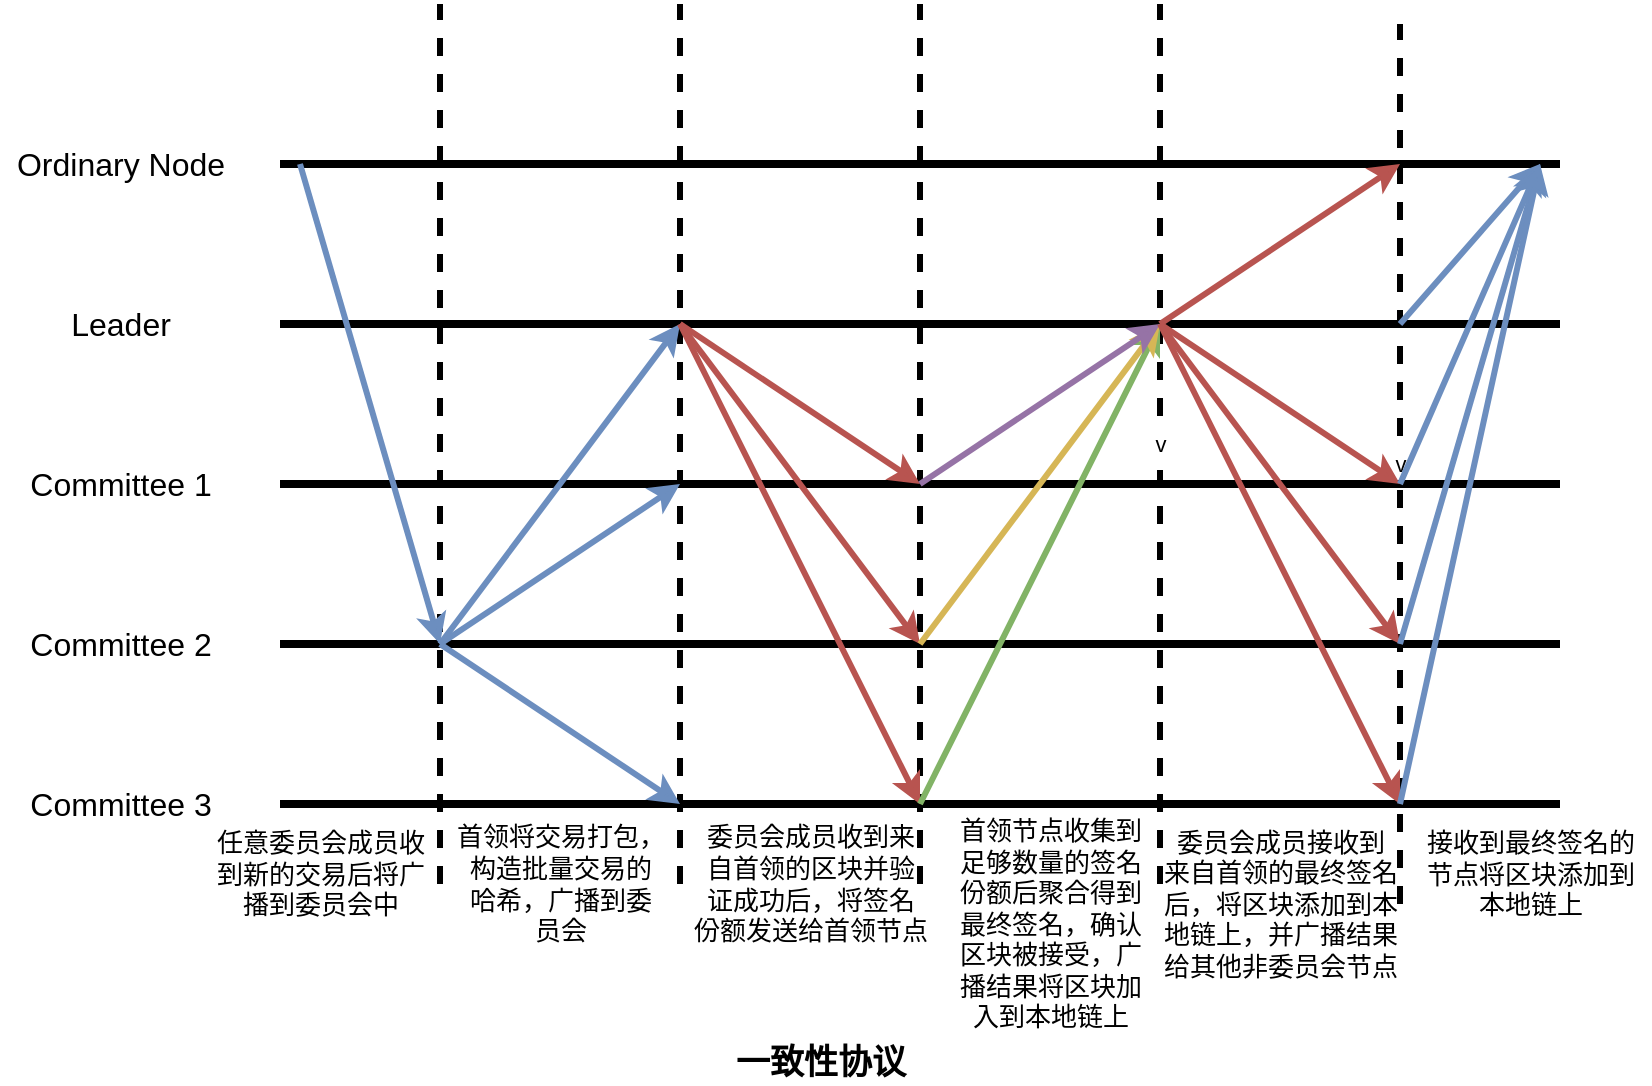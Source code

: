 <mxfile version="16.5.1" type="device" pages="4"><diagram id="dYgJdiwLm3v114BlhljH" name="第 1 页"><mxGraphModel dx="1102" dy="865" grid="1" gridSize="10" guides="1" tooltips="1" connect="1" arrows="1" fold="1" page="1" pageScale="1" pageWidth="1169" pageHeight="827" math="0" shadow="0"><root><mxCell id="0"/><mxCell id="1" parent="0"/><mxCell id="t-_ow2YW536KsrToxZvw-56" value="" style="group" parent="1" vertex="1" connectable="0"><mxGeometry x="140" y="80" width="825" height="540" as="geometry"/></mxCell><mxCell id="t-_ow2YW536KsrToxZvw-3" value="" style="group" parent="t-_ow2YW536KsrToxZvw-56" vertex="1" connectable="0"><mxGeometry y="70" width="780" height="20" as="geometry"/></mxCell><mxCell id="t-_ow2YW536KsrToxZvw-1" value="" style="endArrow=none;html=1;strokeWidth=4;" parent="t-_ow2YW536KsrToxZvw-3" edge="1"><mxGeometry width="50" height="50" relative="1" as="geometry"><mxPoint x="140" y="10" as="sourcePoint"/><mxPoint x="780" y="10" as="targetPoint"/></mxGeometry></mxCell><mxCell id="t-_ow2YW536KsrToxZvw-2" value="&lt;font style=&quot;font-size: 16px&quot;&gt;Ordinary Node&lt;/font&gt;" style="text;html=1;align=center;verticalAlign=middle;resizable=0;points=[];autosize=1;strokeColor=none;fillColor=none;" parent="t-_ow2YW536KsrToxZvw-3" vertex="1"><mxGeometry width="120" height="20" as="geometry"/></mxCell><mxCell id="t-_ow2YW536KsrToxZvw-45" value="v&lt;span style=&quot;color: rgba(0 , 0 , 0 , 0) ; font-family: monospace ; font-size: 0px ; background-color: rgb(248 , 249 , 250)&quot;&gt;%3CmxGraphModel%3E%3Croot%3E%3CmxCell%20id%3D%220%22%2F%3E%3CmxCell%20id%3D%221%22%20parent%3D%220%22%2F%3E%3CmxCell%20id%3D%222%22%20value%3D%22%22%20style%3D%22endArrow%3Dnone%3Bdashed%3D1%3Bhtml%3D1%3BstrokeWidth%3D3%3B%22%20edge%3D%221%22%20parent%3D%221%22%3E%3CmxGeometry%20width%3D%2250%22%20height%3D%2250%22%20relative%3D%221%22%20as%3D%22geometry%22%3E%3CmxPoint%20x%3D%22720%22%20y%3D%22520%22%20as%3D%22sourcePoint%22%2F%3E%3CmxPoint%20x%3D%22720%22%20y%3D%2280%22%20as%3D%22targetPoint%22%2F%3E%3C%2FmxGeometry%3E%3C%2FmxCell%3E%3C%2Froot%3E%3C%2FmxGraphModel%3E&lt;/span&gt;" style="endArrow=none;dashed=1;html=1;strokeWidth=3;" parent="t-_ow2YW536KsrToxZvw-3" edge="1"><mxGeometry width="50" height="50" relative="1" as="geometry"><mxPoint x="700" y="380" as="sourcePoint"/><mxPoint x="700" y="-60" as="targetPoint"/></mxGeometry></mxCell><mxCell id="t-_ow2YW536KsrToxZvw-4" value="" style="group" parent="t-_ow2YW536KsrToxZvw-56" vertex="1" connectable="0"><mxGeometry y="150" width="780" height="20" as="geometry"/></mxCell><mxCell id="t-_ow2YW536KsrToxZvw-5" value="" style="endArrow=none;html=1;strokeWidth=4;" parent="t-_ow2YW536KsrToxZvw-4" edge="1"><mxGeometry width="50" height="50" relative="1" as="geometry"><mxPoint x="140" y="10" as="sourcePoint"/><mxPoint x="780" y="10" as="targetPoint"/></mxGeometry></mxCell><mxCell id="t-_ow2YW536KsrToxZvw-6" value="&lt;font style=&quot;font-size: 16px&quot;&gt;Leader&lt;/font&gt;" style="text;html=1;align=center;verticalAlign=middle;resizable=0;points=[];autosize=1;strokeColor=none;fillColor=none;" parent="t-_ow2YW536KsrToxZvw-4" vertex="1"><mxGeometry x="25" width="70" height="20" as="geometry"/></mxCell><mxCell id="t-_ow2YW536KsrToxZvw-7" value="" style="group" parent="t-_ow2YW536KsrToxZvw-56" vertex="1" connectable="0"><mxGeometry y="230" width="780" height="20" as="geometry"/></mxCell><mxCell id="t-_ow2YW536KsrToxZvw-8" value="" style="endArrow=none;html=1;strokeWidth=4;" parent="t-_ow2YW536KsrToxZvw-7" edge="1"><mxGeometry width="50" height="50" relative="1" as="geometry"><mxPoint x="140" y="10" as="sourcePoint"/><mxPoint x="780" y="10" as="targetPoint"/></mxGeometry></mxCell><mxCell id="t-_ow2YW536KsrToxZvw-9" value="&lt;font style=&quot;font-size: 16px&quot;&gt;Committee 1&lt;/font&gt;" style="text;html=1;align=center;verticalAlign=middle;resizable=0;points=[];autosize=1;strokeColor=none;fillColor=none;" parent="t-_ow2YW536KsrToxZvw-7" vertex="1"><mxGeometry x="5" width="110" height="20" as="geometry"/></mxCell><mxCell id="t-_ow2YW536KsrToxZvw-10" value="" style="group" parent="t-_ow2YW536KsrToxZvw-56" vertex="1" connectable="0"><mxGeometry y="310" width="780" height="20" as="geometry"/></mxCell><mxCell id="t-_ow2YW536KsrToxZvw-11" value="" style="endArrow=none;html=1;strokeWidth=4;" parent="t-_ow2YW536KsrToxZvw-10" edge="1"><mxGeometry width="50" height="50" relative="1" as="geometry"><mxPoint x="140" y="10" as="sourcePoint"/><mxPoint x="780" y="10" as="targetPoint"/></mxGeometry></mxCell><mxCell id="t-_ow2YW536KsrToxZvw-12" value="&lt;font style=&quot;font-size: 16px&quot;&gt;Committee 2&lt;/font&gt;" style="text;html=1;align=center;verticalAlign=middle;resizable=0;points=[];autosize=1;strokeColor=none;fillColor=none;" parent="t-_ow2YW536KsrToxZvw-10" vertex="1"><mxGeometry x="5" width="110" height="20" as="geometry"/></mxCell><mxCell id="t-_ow2YW536KsrToxZvw-13" value="" style="group" parent="t-_ow2YW536KsrToxZvw-56" vertex="1" connectable="0"><mxGeometry y="390" width="780" height="20" as="geometry"/></mxCell><mxCell id="t-_ow2YW536KsrToxZvw-14" value="" style="endArrow=none;html=1;strokeWidth=4;" parent="t-_ow2YW536KsrToxZvw-13" edge="1"><mxGeometry width="50" height="50" relative="1" as="geometry"><mxPoint x="140" y="10" as="sourcePoint"/><mxPoint x="780" y="10" as="targetPoint"/></mxGeometry></mxCell><mxCell id="t-_ow2YW536KsrToxZvw-15" value="&lt;font style=&quot;font-size: 16px&quot;&gt;Committee 3&lt;/font&gt;" style="text;html=1;align=center;verticalAlign=middle;resizable=0;points=[];autosize=1;strokeColor=none;fillColor=none;" parent="t-_ow2YW536KsrToxZvw-13" vertex="1"><mxGeometry x="5" width="110" height="20" as="geometry"/></mxCell><mxCell id="t-_ow2YW536KsrToxZvw-16" value="" style="endArrow=none;dashed=1;html=1;strokeWidth=3;" parent="t-_ow2YW536KsrToxZvw-56" edge="1"><mxGeometry width="50" height="50" relative="1" as="geometry"><mxPoint x="220" y="440" as="sourcePoint"/><mxPoint x="220" as="targetPoint"/></mxGeometry></mxCell><mxCell id="t-_ow2YW536KsrToxZvw-17" value="" style="endArrow=none;dashed=1;html=1;strokeWidth=3;" parent="t-_ow2YW536KsrToxZvw-56" edge="1"><mxGeometry width="50" height="50" relative="1" as="geometry"><mxPoint x="340" y="440" as="sourcePoint"/><mxPoint x="340" as="targetPoint"/></mxGeometry></mxCell><mxCell id="t-_ow2YW536KsrToxZvw-18" value="" style="endArrow=none;dashed=1;html=1;strokeWidth=3;" parent="t-_ow2YW536KsrToxZvw-56" edge="1"><mxGeometry width="50" height="50" relative="1" as="geometry"><mxPoint x="460" y="440" as="sourcePoint"/><mxPoint x="460" as="targetPoint"/></mxGeometry></mxCell><mxCell id="t-_ow2YW536KsrToxZvw-19" value="v&lt;span style=&quot;color: rgba(0 , 0 , 0 , 0) ; font-family: monospace ; font-size: 0px ; background-color: rgb(248 , 249 , 250)&quot;&gt;%3CmxGraphModel%3E%3Croot%3E%3CmxCell%20id%3D%220%22%2F%3E%3CmxCell%20id%3D%221%22%20parent%3D%220%22%2F%3E%3CmxCell%20id%3D%222%22%20value%3D%22%22%20style%3D%22endArrow%3Dnone%3Bdashed%3D1%3Bhtml%3D1%3BstrokeWidth%3D3%3B%22%20edge%3D%221%22%20parent%3D%221%22%3E%3CmxGeometry%20width%3D%2250%22%20height%3D%2250%22%20relative%3D%221%22%20as%3D%22geometry%22%3E%3CmxPoint%20x%3D%22720%22%20y%3D%22520%22%20as%3D%22sourcePoint%22%2F%3E%3CmxPoint%20x%3D%22720%22%20y%3D%2280%22%20as%3D%22targetPoint%22%2F%3E%3C%2FmxGeometry%3E%3C%2FmxCell%3E%3C%2Froot%3E%3C%2FmxGraphModel%3E&lt;/span&gt;" style="endArrow=none;dashed=1;html=1;strokeWidth=3;" parent="t-_ow2YW536KsrToxZvw-56" edge="1"><mxGeometry width="50" height="50" relative="1" as="geometry"><mxPoint x="580" y="440" as="sourcePoint"/><mxPoint x="580" as="targetPoint"/></mxGeometry></mxCell><mxCell id="t-_ow2YW536KsrToxZvw-20" value="" style="endArrow=classic;html=1;strokeWidth=3;fillColor=#dae8fc;strokeColor=#6c8ebf;" parent="t-_ow2YW536KsrToxZvw-56" edge="1"><mxGeometry width="50" height="50" relative="1" as="geometry"><mxPoint x="150" y="80" as="sourcePoint"/><mxPoint x="220" y="320" as="targetPoint"/></mxGeometry></mxCell><mxCell id="t-_ow2YW536KsrToxZvw-21" value="" style="endArrow=classic;html=1;strokeWidth=3;fillColor=#dae8fc;strokeColor=#6c8ebf;" parent="t-_ow2YW536KsrToxZvw-56" edge="1"><mxGeometry width="50" height="50" relative="1" as="geometry"><mxPoint x="220" y="320" as="sourcePoint"/><mxPoint x="340" y="160" as="targetPoint"/></mxGeometry></mxCell><mxCell id="t-_ow2YW536KsrToxZvw-22" value="" style="endArrow=classic;html=1;strokeWidth=3;fillColor=#dae8fc;strokeColor=#6c8ebf;" parent="t-_ow2YW536KsrToxZvw-56" edge="1"><mxGeometry width="50" height="50" relative="1" as="geometry"><mxPoint x="220" y="320" as="sourcePoint"/><mxPoint x="340" y="240" as="targetPoint"/></mxGeometry></mxCell><mxCell id="t-_ow2YW536KsrToxZvw-23" value="" style="endArrow=classic;html=1;strokeWidth=3;fillColor=#dae8fc;strokeColor=#6c8ebf;" parent="t-_ow2YW536KsrToxZvw-56" edge="1"><mxGeometry width="50" height="50" relative="1" as="geometry"><mxPoint x="220" y="320" as="sourcePoint"/><mxPoint x="340" y="400" as="targetPoint"/></mxGeometry></mxCell><mxCell id="t-_ow2YW536KsrToxZvw-24" value="" style="endArrow=classic;html=1;strokeWidth=3;fillColor=#f8cecc;strokeColor=#b85450;" parent="t-_ow2YW536KsrToxZvw-56" edge="1"><mxGeometry width="50" height="50" relative="1" as="geometry"><mxPoint x="340" y="160" as="sourcePoint"/><mxPoint x="460" y="240" as="targetPoint"/></mxGeometry></mxCell><mxCell id="t-_ow2YW536KsrToxZvw-25" value="" style="endArrow=classic;html=1;strokeWidth=3;fillColor=#f8cecc;strokeColor=#b85450;" parent="t-_ow2YW536KsrToxZvw-56" edge="1"><mxGeometry width="50" height="50" relative="1" as="geometry"><mxPoint x="340" y="160" as="sourcePoint"/><mxPoint x="460" y="320" as="targetPoint"/></mxGeometry></mxCell><mxCell id="t-_ow2YW536KsrToxZvw-26" value="" style="endArrow=classic;html=1;strokeWidth=3;fillColor=#f8cecc;strokeColor=#b85450;" parent="t-_ow2YW536KsrToxZvw-56" edge="1"><mxGeometry width="50" height="50" relative="1" as="geometry"><mxPoint x="340" y="160" as="sourcePoint"/><mxPoint x="460" y="400" as="targetPoint"/></mxGeometry></mxCell><mxCell id="t-_ow2YW536KsrToxZvw-27" value="" style="endArrow=classic;html=1;strokeWidth=3;fillColor=#d5e8d4;strokeColor=#82b366;" parent="t-_ow2YW536KsrToxZvw-56" edge="1"><mxGeometry width="50" height="50" relative="1" as="geometry"><mxPoint x="460" y="400" as="sourcePoint"/><mxPoint x="580" y="160" as="targetPoint"/></mxGeometry></mxCell><mxCell id="t-_ow2YW536KsrToxZvw-32" value="" style="endArrow=classic;html=1;strokeWidth=3;fillColor=#fff2cc;strokeColor=#d6b656;" parent="t-_ow2YW536KsrToxZvw-56" edge="1"><mxGeometry width="50" height="50" relative="1" as="geometry"><mxPoint x="460" y="320" as="sourcePoint"/><mxPoint x="580" y="160" as="targetPoint"/></mxGeometry></mxCell><mxCell id="t-_ow2YW536KsrToxZvw-36" value="" style="endArrow=classic;html=1;strokeWidth=3;fillColor=#e1d5e7;strokeColor=#9673a6;" parent="t-_ow2YW536KsrToxZvw-56" edge="1"><mxGeometry width="50" height="50" relative="1" as="geometry"><mxPoint x="460" y="240" as="sourcePoint"/><mxPoint x="580" y="160" as="targetPoint"/></mxGeometry></mxCell><mxCell id="t-_ow2YW536KsrToxZvw-40" value="&lt;font style=&quot;font-size: 13px&quot;&gt;任意委员会成员收&lt;br&gt;到新的交易后将广&lt;br&gt;播到委员会中&lt;/font&gt;" style="text;html=1;align=center;verticalAlign=middle;resizable=0;points=[];autosize=1;strokeColor=none;fillColor=none;" parent="t-_ow2YW536KsrToxZvw-56" vertex="1"><mxGeometry x="100" y="410" width="120" height="50" as="geometry"/></mxCell><mxCell id="t-_ow2YW536KsrToxZvw-41" value="&lt;font style=&quot;font-size: 13px&quot;&gt;首领将交易打包，&lt;br&gt;构造批量交易的&lt;br&gt;哈希，广播到委&lt;br&gt;员会&lt;/font&gt;" style="text;html=1;align=center;verticalAlign=middle;resizable=0;points=[];autosize=1;strokeColor=none;fillColor=none;" parent="t-_ow2YW536KsrToxZvw-56" vertex="1"><mxGeometry x="220" y="410" width="120" height="60" as="geometry"/></mxCell><mxCell id="t-_ow2YW536KsrToxZvw-42" value="&lt;font style=&quot;font-size: 13px&quot;&gt;委员会成员收到来&lt;br&gt;自首领的区块并验&lt;br&gt;证成功后，将签名&lt;br&gt;份额发送给首领节点&lt;br&gt;&lt;/font&gt;" style="text;html=1;align=center;verticalAlign=middle;resizable=0;points=[];autosize=1;strokeColor=none;fillColor=none;" parent="t-_ow2YW536KsrToxZvw-56" vertex="1"><mxGeometry x="340" y="410" width="130" height="60" as="geometry"/></mxCell><mxCell id="t-_ow2YW536KsrToxZvw-43" value="&lt;font style=&quot;font-size: 13px&quot;&gt;首领节点收集到&lt;br&gt;足够数量的签名&lt;br&gt;份额后聚合得到&lt;br&gt;最终签名，确认&lt;br&gt;区块被接受，广&lt;br&gt;播结果将区块加&lt;br&gt;入到本地链上&lt;br&gt;&lt;/font&gt;" style="text;html=1;align=center;verticalAlign=middle;resizable=0;points=[];autosize=1;strokeColor=none;fillColor=none;" parent="t-_ow2YW536KsrToxZvw-56" vertex="1"><mxGeometry x="470" y="410" width="110" height="100" as="geometry"/></mxCell><mxCell id="t-_ow2YW536KsrToxZvw-44" value="&lt;font style=&quot;font-size: 13px&quot;&gt;委员会成员接收到&lt;br&gt;来自首领的最终签名&lt;br&gt;后，将区块添加到本&lt;br&gt;地链上，并广播结果&lt;br&gt;给其他非委员会节点&lt;br&gt;&lt;/font&gt;" style="text;html=1;align=center;verticalAlign=middle;resizable=0;points=[];autosize=1;strokeColor=none;fillColor=none;" parent="t-_ow2YW536KsrToxZvw-56" vertex="1"><mxGeometry x="575" y="410" width="130" height="80" as="geometry"/></mxCell><mxCell id="t-_ow2YW536KsrToxZvw-46" value="" style="endArrow=classic;html=1;strokeWidth=3;fillColor=#f8cecc;strokeColor=#b85450;" parent="t-_ow2YW536KsrToxZvw-56" edge="1"><mxGeometry width="50" height="50" relative="1" as="geometry"><mxPoint x="580" y="160" as="sourcePoint"/><mxPoint x="700" y="240" as="targetPoint"/></mxGeometry></mxCell><mxCell id="t-_ow2YW536KsrToxZvw-47" value="" style="endArrow=classic;html=1;strokeWidth=3;fillColor=#f8cecc;strokeColor=#b85450;" parent="t-_ow2YW536KsrToxZvw-56" edge="1"><mxGeometry width="50" height="50" relative="1" as="geometry"><mxPoint x="580" y="160" as="sourcePoint"/><mxPoint x="700" y="320" as="targetPoint"/></mxGeometry></mxCell><mxCell id="t-_ow2YW536KsrToxZvw-48" value="" style="endArrow=classic;html=1;strokeWidth=3;fillColor=#f8cecc;strokeColor=#b85450;" parent="t-_ow2YW536KsrToxZvw-56" edge="1"><mxGeometry width="50" height="50" relative="1" as="geometry"><mxPoint x="580" y="160" as="sourcePoint"/><mxPoint x="700" y="400" as="targetPoint"/></mxGeometry></mxCell><mxCell id="t-_ow2YW536KsrToxZvw-50" value="" style="endArrow=classic;html=1;strokeWidth=3;fillColor=#dae8fc;strokeColor=#6c8ebf;" parent="t-_ow2YW536KsrToxZvw-56" edge="1"><mxGeometry width="50" height="50" relative="1" as="geometry"><mxPoint x="700" y="160" as="sourcePoint"/><mxPoint x="770" y="80" as="targetPoint"/></mxGeometry></mxCell><mxCell id="t-_ow2YW536KsrToxZvw-51" value="" style="endArrow=classic;html=1;strokeWidth=3;fillColor=#dae8fc;strokeColor=#6c8ebf;" parent="t-_ow2YW536KsrToxZvw-56" edge="1"><mxGeometry width="50" height="50" relative="1" as="geometry"><mxPoint x="700" y="240" as="sourcePoint"/><mxPoint x="770" y="80" as="targetPoint"/></mxGeometry></mxCell><mxCell id="t-_ow2YW536KsrToxZvw-52" value="" style="endArrow=classic;html=1;strokeWidth=3;fillColor=#dae8fc;strokeColor=#6c8ebf;" parent="t-_ow2YW536KsrToxZvw-56" edge="1"><mxGeometry width="50" height="50" relative="1" as="geometry"><mxPoint x="700" y="320" as="sourcePoint"/><mxPoint x="770" y="80" as="targetPoint"/></mxGeometry></mxCell><mxCell id="t-_ow2YW536KsrToxZvw-53" value="" style="endArrow=classic;html=1;strokeWidth=3;fillColor=#dae8fc;strokeColor=#6c8ebf;" parent="t-_ow2YW536KsrToxZvw-56" edge="1"><mxGeometry width="50" height="50" relative="1" as="geometry"><mxPoint x="700" y="400" as="sourcePoint"/><mxPoint x="770" y="80" as="targetPoint"/></mxGeometry></mxCell><mxCell id="t-_ow2YW536KsrToxZvw-54" value="&lt;font style=&quot;font-size: 13px&quot;&gt;接收到最终签名的&lt;br&gt;节点将区块添加到&lt;br&gt;本地链上&lt;br&gt;&lt;/font&gt;" style="text;html=1;align=center;verticalAlign=middle;resizable=0;points=[];autosize=1;strokeColor=none;fillColor=none;" parent="t-_ow2YW536KsrToxZvw-56" vertex="1"><mxGeometry x="705" y="410" width="120" height="50" as="geometry"/></mxCell><mxCell id="t-_ow2YW536KsrToxZvw-55" value="&lt;font style=&quot;font-size: 17px&quot;&gt;&lt;b&gt;一致性协议&lt;/b&gt;&lt;/font&gt;" style="text;html=1;align=center;verticalAlign=middle;resizable=0;points=[];autosize=1;strokeColor=none;fillColor=none;" parent="t-_ow2YW536KsrToxZvw-56" vertex="1"><mxGeometry x="360" y="520" width="100" height="20" as="geometry"/></mxCell><mxCell id="t-_ow2YW536KsrToxZvw-57" value="" style="endArrow=classic;html=1;strokeWidth=3;fillColor=#f8cecc;strokeColor=#b85450;" parent="1" edge="1"><mxGeometry width="50" height="50" relative="1" as="geometry"><mxPoint x="720" y="240" as="sourcePoint"/><mxPoint x="840" y="160" as="targetPoint"/></mxGeometry></mxCell></root></mxGraphModel></diagram><diagram id="x5q-vd2pdWhvifVpM-j3" name="第 2 页"><mxGraphModel dx="1102" dy="865" grid="1" gridSize="10" guides="1" tooltips="1" connect="1" arrows="1" fold="1" page="1" pageScale="1" pageWidth="1169" pageHeight="827" math="0" shadow="0"><root><mxCell id="BpP0jthZte_LLLqB_Eoy-0"/><mxCell id="BpP0jthZte_LLLqB_Eoy-1" parent="BpP0jthZte_LLLqB_Eoy-0"/><mxCell id="BpP0jthZte_LLLqB_Eoy-2" value="" style="group" parent="BpP0jthZte_LLLqB_Eoy-1" vertex="1" connectable="0"><mxGeometry x="140" y="60" width="825" height="540" as="geometry"/></mxCell><mxCell id="BpP0jthZte_LLLqB_Eoy-3" value="" style="group" parent="BpP0jthZte_LLLqB_Eoy-2" vertex="1" connectable="0"><mxGeometry y="70" width="780" height="20" as="geometry"/></mxCell><mxCell id="BpP0jthZte_LLLqB_Eoy-4" value="" style="endArrow=none;html=1;strokeWidth=4;" parent="BpP0jthZte_LLLqB_Eoy-3" edge="1"><mxGeometry width="50" height="50" relative="1" as="geometry"><mxPoint x="140" y="10" as="sourcePoint"/><mxPoint x="780" y="10" as="targetPoint"/></mxGeometry></mxCell><mxCell id="BpP0jthZte_LLLqB_Eoy-5" value="&lt;font style=&quot;font-size: 16px&quot;&gt;Ordinary Node&lt;/font&gt;" style="text;html=1;align=center;verticalAlign=middle;resizable=0;points=[];autosize=1;strokeColor=none;fillColor=none;" parent="BpP0jthZte_LLLqB_Eoy-3" vertex="1"><mxGeometry width="120" height="20" as="geometry"/></mxCell><mxCell id="BpP0jthZte_LLLqB_Eoy-7" value="" style="group" parent="BpP0jthZte_LLLqB_Eoy-2" vertex="1" connectable="0"><mxGeometry y="150" width="780" height="20" as="geometry"/></mxCell><mxCell id="BpP0jthZte_LLLqB_Eoy-8" value="" style="endArrow=none;html=1;strokeWidth=4;" parent="BpP0jthZte_LLLqB_Eoy-7" edge="1"><mxGeometry width="50" height="50" relative="1" as="geometry"><mxPoint x="140" y="10" as="sourcePoint"/><mxPoint x="780" y="10" as="targetPoint"/></mxGeometry></mxCell><mxCell id="BpP0jthZte_LLLqB_Eoy-9" value="&lt;font style=&quot;font-size: 16px&quot;&gt;Leader&lt;/font&gt;" style="text;html=1;align=center;verticalAlign=middle;resizable=0;points=[];autosize=1;strokeColor=none;fillColor=none;" parent="BpP0jthZte_LLLqB_Eoy-7" vertex="1"><mxGeometry x="25" width="70" height="20" as="geometry"/></mxCell><mxCell id="BpP0jthZte_LLLqB_Eoy-10" value="" style="group" parent="BpP0jthZte_LLLqB_Eoy-2" vertex="1" connectable="0"><mxGeometry y="230" width="780" height="20" as="geometry"/></mxCell><mxCell id="BpP0jthZte_LLLqB_Eoy-11" value="" style="endArrow=none;html=1;strokeWidth=4;" parent="BpP0jthZte_LLLqB_Eoy-10" edge="1"><mxGeometry width="50" height="50" relative="1" as="geometry"><mxPoint x="140" y="10" as="sourcePoint"/><mxPoint x="780" y="10" as="targetPoint"/></mxGeometry></mxCell><mxCell id="BpP0jthZte_LLLqB_Eoy-12" value="&lt;font style=&quot;font-size: 16px&quot;&gt;Committee 1&lt;/font&gt;" style="text;html=1;align=center;verticalAlign=middle;resizable=0;points=[];autosize=1;strokeColor=none;fillColor=none;" parent="BpP0jthZte_LLLqB_Eoy-10" vertex="1"><mxGeometry x="5" width="110" height="20" as="geometry"/></mxCell><mxCell id="BpP0jthZte_LLLqB_Eoy-13" value="" style="group" parent="BpP0jthZte_LLLqB_Eoy-2" vertex="1" connectable="0"><mxGeometry y="310" width="780" height="20" as="geometry"/></mxCell><mxCell id="BpP0jthZte_LLLqB_Eoy-14" value="" style="endArrow=none;html=1;strokeWidth=4;" parent="BpP0jthZte_LLLqB_Eoy-13" edge="1"><mxGeometry width="50" height="50" relative="1" as="geometry"><mxPoint x="140" y="10" as="sourcePoint"/><mxPoint x="780" y="10" as="targetPoint"/></mxGeometry></mxCell><mxCell id="BpP0jthZte_LLLqB_Eoy-15" value="&lt;font style=&quot;font-size: 16px&quot;&gt;Committee 2&lt;/font&gt;" style="text;html=1;align=center;verticalAlign=middle;resizable=0;points=[];autosize=1;strokeColor=none;fillColor=none;" parent="BpP0jthZte_LLLqB_Eoy-13" vertex="1"><mxGeometry x="5" width="110" height="20" as="geometry"/></mxCell><mxCell id="BpP0jthZte_LLLqB_Eoy-16" value="" style="group" parent="BpP0jthZte_LLLqB_Eoy-2" vertex="1" connectable="0"><mxGeometry y="390" width="780" height="20" as="geometry"/></mxCell><mxCell id="BpP0jthZte_LLLqB_Eoy-17" value="" style="endArrow=none;html=1;strokeWidth=4;" parent="BpP0jthZte_LLLqB_Eoy-16" edge="1"><mxGeometry width="50" height="50" relative="1" as="geometry"><mxPoint x="140" y="10" as="sourcePoint"/><mxPoint x="780" y="10" as="targetPoint"/></mxGeometry></mxCell><mxCell id="BpP0jthZte_LLLqB_Eoy-18" value="&lt;font style=&quot;font-size: 16px&quot;&gt;Committee 3&lt;/font&gt;" style="text;html=1;align=center;verticalAlign=middle;resizable=0;points=[];autosize=1;strokeColor=none;fillColor=none;" parent="BpP0jthZte_LLLqB_Eoy-16" vertex="1"><mxGeometry x="5" width="110" height="20" as="geometry"/></mxCell><mxCell id="BpP0jthZte_LLLqB_Eoy-19" value="" style="endArrow=none;dashed=1;html=1;strokeWidth=3;" parent="BpP0jthZte_LLLqB_Eoy-2" edge="1"><mxGeometry width="50" height="50" relative="1" as="geometry"><mxPoint x="220" y="440" as="sourcePoint"/><mxPoint x="220" as="targetPoint"/></mxGeometry></mxCell><mxCell id="BpP0jthZte_LLLqB_Eoy-20" value="" style="endArrow=none;dashed=1;html=1;strokeWidth=3;" parent="BpP0jthZte_LLLqB_Eoy-2" edge="1"><mxGeometry width="50" height="50" relative="1" as="geometry"><mxPoint x="340" y="440" as="sourcePoint"/><mxPoint x="340" as="targetPoint"/></mxGeometry></mxCell><mxCell id="BpP0jthZte_LLLqB_Eoy-21" value="" style="endArrow=none;dashed=1;html=1;strokeWidth=3;" parent="BpP0jthZte_LLLqB_Eoy-2" edge="1"><mxGeometry width="50" height="50" relative="1" as="geometry"><mxPoint x="460" y="440" as="sourcePoint"/><mxPoint x="460" as="targetPoint"/></mxGeometry></mxCell><mxCell id="BpP0jthZte_LLLqB_Eoy-22" value="v&lt;span style=&quot;color: rgba(0 , 0 , 0 , 0) ; font-family: monospace ; font-size: 0px ; background-color: rgb(248 , 249 , 250)&quot;&gt;%3CmxGraphModel%3E%3Croot%3E%3CmxCell%20id%3D%220%22%2F%3E%3CmxCell%20id%3D%221%22%20parent%3D%220%22%2F%3E%3CmxCell%20id%3D%222%22%20value%3D%22%22%20style%3D%22endArrow%3Dnone%3Bdashed%3D1%3Bhtml%3D1%3BstrokeWidth%3D3%3B%22%20edge%3D%221%22%20parent%3D%221%22%3E%3CmxGeometry%20width%3D%2250%22%20height%3D%2250%22%20relative%3D%221%22%20as%3D%22geometry%22%3E%3CmxPoint%20x%3D%22720%22%20y%3D%22520%22%20as%3D%22sourcePoint%22%2F%3E%3CmxPoint%20x%3D%22720%22%20y%3D%2280%22%20as%3D%22targetPoint%22%2F%3E%3C%2FmxGeometry%3E%3C%2FmxCell%3E%3C%2Froot%3E%3C%2FmxGraphModel%3E&lt;/span&gt;" style="endArrow=none;dashed=1;html=1;strokeWidth=3;" parent="BpP0jthZte_LLLqB_Eoy-2" edge="1"><mxGeometry width="50" height="50" relative="1" as="geometry"><mxPoint x="580" y="440" as="sourcePoint"/><mxPoint x="580" as="targetPoint"/></mxGeometry></mxCell><mxCell id="BpP0jthZte_LLLqB_Eoy-23" value="" style="endArrow=classic;html=1;strokeWidth=3;fillColor=#dae8fc;strokeColor=#6c8ebf;" parent="BpP0jthZte_LLLqB_Eoy-2" edge="1"><mxGeometry width="50" height="50" relative="1" as="geometry"><mxPoint x="150" y="80" as="sourcePoint"/><mxPoint x="220" y="320" as="targetPoint"/></mxGeometry></mxCell><mxCell id="BpP0jthZte_LLLqB_Eoy-24" value="" style="endArrow=classic;html=1;strokeWidth=3;fillColor=#dae8fc;strokeColor=#6c8ebf;" parent="BpP0jthZte_LLLqB_Eoy-2" edge="1"><mxGeometry width="50" height="50" relative="1" as="geometry"><mxPoint x="220" y="320" as="sourcePoint"/><mxPoint x="340" y="160" as="targetPoint"/></mxGeometry></mxCell><mxCell id="BpP0jthZte_LLLqB_Eoy-25" value="" style="endArrow=classic;html=1;strokeWidth=3;fillColor=#dae8fc;strokeColor=#6c8ebf;" parent="BpP0jthZte_LLLqB_Eoy-2" edge="1"><mxGeometry width="50" height="50" relative="1" as="geometry"><mxPoint x="220" y="320" as="sourcePoint"/><mxPoint x="340" y="240" as="targetPoint"/></mxGeometry></mxCell><mxCell id="BpP0jthZte_LLLqB_Eoy-26" value="" style="endArrow=classic;html=1;strokeWidth=3;fillColor=#dae8fc;strokeColor=#6c8ebf;" parent="BpP0jthZte_LLLqB_Eoy-2" edge="1"><mxGeometry width="50" height="50" relative="1" as="geometry"><mxPoint x="220" y="320" as="sourcePoint"/><mxPoint x="340" y="400" as="targetPoint"/></mxGeometry></mxCell><mxCell id="BpP0jthZte_LLLqB_Eoy-27" value="" style="endArrow=classic;html=1;strokeWidth=3;fillColor=#f8cecc;strokeColor=#b85450;" parent="BpP0jthZte_LLLqB_Eoy-2" edge="1"><mxGeometry width="50" height="50" relative="1" as="geometry"><mxPoint x="340" y="160" as="sourcePoint"/><mxPoint x="460" y="240" as="targetPoint"/></mxGeometry></mxCell><mxCell id="BpP0jthZte_LLLqB_Eoy-28" value="" style="endArrow=classic;html=1;strokeWidth=3;fillColor=#f8cecc;strokeColor=#b85450;" parent="BpP0jthZte_LLLqB_Eoy-2" edge="1"><mxGeometry width="50" height="50" relative="1" as="geometry"><mxPoint x="340" y="160" as="sourcePoint"/><mxPoint x="460" y="320" as="targetPoint"/></mxGeometry></mxCell><mxCell id="BpP0jthZte_LLLqB_Eoy-29" value="" style="endArrow=classic;html=1;strokeWidth=3;fillColor=#f8cecc;strokeColor=#b85450;" parent="BpP0jthZte_LLLqB_Eoy-2" edge="1"><mxGeometry width="50" height="50" relative="1" as="geometry"><mxPoint x="340" y="160" as="sourcePoint"/><mxPoint x="460" y="400" as="targetPoint"/></mxGeometry></mxCell><mxCell id="BpP0jthZte_LLLqB_Eoy-30" value="" style="endArrow=classic;html=1;strokeWidth=3;fillColor=#d5e8d4;strokeColor=#82b366;" parent="BpP0jthZte_LLLqB_Eoy-2" edge="1"><mxGeometry width="50" height="50" relative="1" as="geometry"><mxPoint x="460" y="400" as="sourcePoint"/><mxPoint x="580" y="160" as="targetPoint"/></mxGeometry></mxCell><mxCell id="BpP0jthZte_LLLqB_Eoy-31" value="" style="endArrow=classic;html=1;strokeWidth=3;fillColor=#fff2cc;strokeColor=#d6b656;" parent="BpP0jthZte_LLLqB_Eoy-2" edge="1"><mxGeometry width="50" height="50" relative="1" as="geometry"><mxPoint x="460" y="320" as="sourcePoint"/><mxPoint x="580" y="160" as="targetPoint"/></mxGeometry></mxCell><mxCell id="BpP0jthZte_LLLqB_Eoy-32" value="" style="endArrow=classic;html=1;strokeWidth=3;fillColor=#e1d5e7;strokeColor=#9673a6;" parent="BpP0jthZte_LLLqB_Eoy-2" edge="1"><mxGeometry width="50" height="50" relative="1" as="geometry"><mxPoint x="460" y="240" as="sourcePoint"/><mxPoint x="580" y="160" as="targetPoint"/></mxGeometry></mxCell><mxCell id="BpP0jthZte_LLLqB_Eoy-33" value="&lt;font style=&quot;font-size: 13px&quot;&gt;任意委员会成员收&lt;br&gt;到新的交易后将广&lt;br&gt;播到委员会中&lt;/font&gt;" style="text;html=1;align=center;verticalAlign=middle;resizable=0;points=[];autosize=1;strokeColor=none;fillColor=none;" parent="BpP0jthZte_LLLqB_Eoy-2" vertex="1"><mxGeometry x="100" y="410" width="120" height="50" as="geometry"/></mxCell><mxCell id="BpP0jthZte_LLLqB_Eoy-34" value="&lt;font style=&quot;font-size: 13px&quot;&gt;首领将交易打包，&lt;br&gt;构造批量交易的&lt;br&gt;哈希，广播到委&lt;br&gt;员会&lt;/font&gt;" style="text;html=1;align=center;verticalAlign=middle;resizable=0;points=[];autosize=1;strokeColor=none;fillColor=none;" parent="BpP0jthZte_LLLqB_Eoy-2" vertex="1"><mxGeometry x="220" y="410" width="120" height="60" as="geometry"/></mxCell><mxCell id="BpP0jthZte_LLLqB_Eoy-35" value="&lt;font style=&quot;font-size: 13px&quot;&gt;委员会成员收到来&lt;br&gt;自首领的区块并验&lt;br&gt;证成功后，将签名&lt;br&gt;份额发送给首领节点&lt;br&gt;&lt;/font&gt;" style="text;html=1;align=center;verticalAlign=middle;resizable=0;points=[];autosize=1;strokeColor=none;fillColor=none;" parent="BpP0jthZte_LLLqB_Eoy-2" vertex="1"><mxGeometry x="340" y="410" width="130" height="60" as="geometry"/></mxCell><mxCell id="BpP0jthZte_LLLqB_Eoy-36" value="&lt;font style=&quot;font-size: 13px&quot;&gt;首领节点收集到&lt;br&gt;足够数量的签名&lt;br&gt;份额后聚合得到&lt;br&gt;最终签名，确认&lt;br&gt;区块被接受，广&lt;br&gt;播结果将区块加&lt;br&gt;入到本地链上&lt;br&gt;&lt;/font&gt;" style="text;html=1;align=center;verticalAlign=middle;resizable=0;points=[];autosize=1;strokeColor=none;fillColor=none;" parent="BpP0jthZte_LLLqB_Eoy-2" vertex="1"><mxGeometry x="470" y="410" width="110" height="100" as="geometry"/></mxCell><mxCell id="BpP0jthZte_LLLqB_Eoy-37" value="&lt;font style=&quot;font-size: 13px&quot;&gt;接收到最终签名&lt;br&gt;后，节点将区块&lt;br&gt;添加到本地链上&lt;br&gt;&lt;/font&gt;" style="text;html=1;align=center;verticalAlign=middle;resizable=0;points=[];autosize=1;strokeColor=none;fillColor=none;" parent="BpP0jthZte_LLLqB_Eoy-2" vertex="1"><mxGeometry x="590" y="410" width="110" height="50" as="geometry"/></mxCell><mxCell id="BpP0jthZte_LLLqB_Eoy-38" value="" style="endArrow=classic;html=1;strokeWidth=3;fillColor=#f8cecc;strokeColor=#b85450;" parent="BpP0jthZte_LLLqB_Eoy-2" edge="1"><mxGeometry width="50" height="50" relative="1" as="geometry"><mxPoint x="580" y="160" as="sourcePoint"/><mxPoint x="700" y="240" as="targetPoint"/></mxGeometry></mxCell><mxCell id="BpP0jthZte_LLLqB_Eoy-39" value="" style="endArrow=classic;html=1;strokeWidth=3;fillColor=#f8cecc;strokeColor=#b85450;" parent="BpP0jthZte_LLLqB_Eoy-2" edge="1"><mxGeometry width="50" height="50" relative="1" as="geometry"><mxPoint x="580" y="160" as="sourcePoint"/><mxPoint x="700" y="320" as="targetPoint"/></mxGeometry></mxCell><mxCell id="BpP0jthZte_LLLqB_Eoy-40" value="" style="endArrow=classic;html=1;strokeWidth=3;fillColor=#f8cecc;strokeColor=#b85450;" parent="BpP0jthZte_LLLqB_Eoy-2" edge="1"><mxGeometry width="50" height="50" relative="1" as="geometry"><mxPoint x="580" y="160" as="sourcePoint"/><mxPoint x="700" y="400" as="targetPoint"/></mxGeometry></mxCell><mxCell id="BpP0jthZte_LLLqB_Eoy-46" value="&lt;font style=&quot;font-size: 17px&quot;&gt;&lt;b&gt;一致性协议&lt;/b&gt;&lt;/font&gt;" style="text;html=1;align=center;verticalAlign=middle;resizable=0;points=[];autosize=1;strokeColor=none;fillColor=none;" parent="BpP0jthZte_LLLqB_Eoy-2" vertex="1"><mxGeometry x="360" y="520" width="100" height="20" as="geometry"/></mxCell><mxCell id="BpP0jthZte_LLLqB_Eoy-47" value="" style="endArrow=classic;html=1;strokeWidth=3;fillColor=#f8cecc;strokeColor=#b85450;" parent="BpP0jthZte_LLLqB_Eoy-1" edge="1"><mxGeometry width="50" height="50" relative="1" as="geometry"><mxPoint x="720" y="240" as="sourcePoint"/><mxPoint x="840" y="160" as="targetPoint"/></mxGeometry></mxCell></root></mxGraphModel></diagram><diagram id="qraRyIAI9bAXTWkQXgCd" name="第 3 页"><mxGraphModel dx="1102" dy="865" grid="1" gridSize="10" guides="1" tooltips="1" connect="1" arrows="1" fold="1" page="1" pageScale="1" pageWidth="1169" pageHeight="827" math="0" shadow="0"><root><mxCell id="TUbaiHiSqxwt0Gh6iMgT-0"/><mxCell id="TUbaiHiSqxwt0Gh6iMgT-1" parent="TUbaiHiSqxwt0Gh6iMgT-0"/><mxCell id="7TMLQwQWrGCRyDnEi5yE-2" value="" style="group" parent="TUbaiHiSqxwt0Gh6iMgT-1" vertex="1" connectable="0"><mxGeometry x="140" y="60" width="825" height="600" as="geometry"/></mxCell><mxCell id="TUbaiHiSqxwt0Gh6iMgT-2" value="" style="group" parent="7TMLQwQWrGCRyDnEi5yE-2" vertex="1" connectable="0"><mxGeometry width="825" height="550" as="geometry"/></mxCell><mxCell id="TUbaiHiSqxwt0Gh6iMgT-6" value="" style="group" parent="TUbaiHiSqxwt0Gh6iMgT-2" vertex="1" connectable="0"><mxGeometry x="180" y="150" width="600" height="20" as="geometry"/></mxCell><mxCell id="TUbaiHiSqxwt0Gh6iMgT-7" value="" style="endArrow=none;html=1;strokeWidth=4;" parent="TUbaiHiSqxwt0Gh6iMgT-6" edge="1"><mxGeometry width="50" height="50" relative="1" as="geometry"><mxPoint x="107.692" y="10" as="sourcePoint"/><mxPoint x="600" y="10" as="targetPoint"/></mxGeometry></mxCell><mxCell id="TUbaiHiSqxwt0Gh6iMgT-8" value="&lt;font style=&quot;font-size: 16px&quot;&gt;Leader&lt;/font&gt;" style="text;html=1;align=center;verticalAlign=middle;resizable=0;points=[];autosize=1;strokeColor=none;fillColor=none;" parent="TUbaiHiSqxwt0Gh6iMgT-6" vertex="1"><mxGeometry x="19.231" width="70" height="20" as="geometry"/></mxCell><mxCell id="TUbaiHiSqxwt0Gh6iMgT-9" value="" style="group" parent="TUbaiHiSqxwt0Gh6iMgT-2" vertex="1" connectable="0"><mxGeometry x="180" y="230" width="600" height="20" as="geometry"/></mxCell><mxCell id="TUbaiHiSqxwt0Gh6iMgT-10" value="" style="endArrow=none;html=1;strokeWidth=4;" parent="TUbaiHiSqxwt0Gh6iMgT-9" edge="1"><mxGeometry width="50" height="50" relative="1" as="geometry"><mxPoint x="107.692" y="10" as="sourcePoint"/><mxPoint x="600" y="10" as="targetPoint"/></mxGeometry></mxCell><mxCell id="TUbaiHiSqxwt0Gh6iMgT-11" value="&lt;font style=&quot;font-size: 16px&quot;&gt;Committee 1&lt;/font&gt;" style="text;html=1;align=center;verticalAlign=middle;resizable=0;points=[];autosize=1;strokeColor=none;fillColor=none;" parent="TUbaiHiSqxwt0Gh6iMgT-9" vertex="1"><mxGeometry x="3.846" width="110" height="20" as="geometry"/></mxCell><mxCell id="TUbaiHiSqxwt0Gh6iMgT-12" value="" style="group" parent="TUbaiHiSqxwt0Gh6iMgT-2" vertex="1" connectable="0"><mxGeometry x="180" y="310" width="600" height="20" as="geometry"/></mxCell><mxCell id="TUbaiHiSqxwt0Gh6iMgT-13" value="" style="endArrow=none;html=1;strokeWidth=4;" parent="TUbaiHiSqxwt0Gh6iMgT-12" edge="1"><mxGeometry width="50" height="50" relative="1" as="geometry"><mxPoint x="107.692" y="10" as="sourcePoint"/><mxPoint x="600" y="10" as="targetPoint"/></mxGeometry></mxCell><mxCell id="TUbaiHiSqxwt0Gh6iMgT-14" value="&lt;font style=&quot;font-size: 16px&quot;&gt;Committee 2&lt;/font&gt;" style="text;html=1;align=center;verticalAlign=middle;resizable=0;points=[];autosize=1;strokeColor=none;fillColor=none;" parent="TUbaiHiSqxwt0Gh6iMgT-12" vertex="1"><mxGeometry x="3.846" width="110" height="20" as="geometry"/></mxCell><mxCell id="TUbaiHiSqxwt0Gh6iMgT-15" value="" style="group" parent="TUbaiHiSqxwt0Gh6iMgT-2" vertex="1" connectable="0"><mxGeometry x="180" y="390" width="600" height="20" as="geometry"/></mxCell><mxCell id="TUbaiHiSqxwt0Gh6iMgT-16" value="" style="endArrow=none;html=1;strokeWidth=4;" parent="TUbaiHiSqxwt0Gh6iMgT-15" edge="1"><mxGeometry width="50" height="50" relative="1" as="geometry"><mxPoint x="107.692" y="10" as="sourcePoint"/><mxPoint x="600" y="10" as="targetPoint"/></mxGeometry></mxCell><mxCell id="TUbaiHiSqxwt0Gh6iMgT-17" value="&lt;font style=&quot;font-size: 16px&quot;&gt;Committee 3&lt;/font&gt;" style="text;html=1;align=center;verticalAlign=middle;resizable=0;points=[];autosize=1;strokeColor=none;fillColor=none;" parent="TUbaiHiSqxwt0Gh6iMgT-15" vertex="1"><mxGeometry x="3.846" width="110" height="20" as="geometry"/></mxCell><mxCell id="TUbaiHiSqxwt0Gh6iMgT-20" value="" style="endArrow=none;dashed=1;html=1;strokeWidth=3;" parent="TUbaiHiSqxwt0Gh6iMgT-2" edge="1"><mxGeometry width="50" height="50" relative="1" as="geometry"><mxPoint x="460" y="440" as="sourcePoint"/><mxPoint x="460" as="targetPoint"/></mxGeometry></mxCell><mxCell id="TUbaiHiSqxwt0Gh6iMgT-21" value="v&lt;span style=&quot;color: rgba(0 , 0 , 0 , 0) ; font-family: monospace ; font-size: 0px ; background-color: rgb(248 , 249 , 250)&quot;&gt;%3CmxGraphModel%3E%3Croot%3E%3CmxCell%20id%3D%220%22%2F%3E%3CmxCell%20id%3D%221%22%20parent%3D%220%22%2F%3E%3CmxCell%20id%3D%222%22%20value%3D%22%22%20style%3D%22endArrow%3Dnone%3Bdashed%3D1%3Bhtml%3D1%3BstrokeWidth%3D3%3B%22%20edge%3D%221%22%20parent%3D%221%22%3E%3CmxGeometry%20width%3D%2250%22%20height%3D%2250%22%20relative%3D%221%22%20as%3D%22geometry%22%3E%3CmxPoint%20x%3D%22720%22%20y%3D%22520%22%20as%3D%22sourcePoint%22%2F%3E%3CmxPoint%20x%3D%22720%22%20y%3D%2280%22%20as%3D%22targetPoint%22%2F%3E%3C%2FmxGeometry%3E%3C%2FmxCell%3E%3C%2Froot%3E%3C%2FmxGraphModel%3E&lt;/span&gt;" style="endArrow=none;dashed=1;html=1;strokeWidth=3;" parent="TUbaiHiSqxwt0Gh6iMgT-2" edge="1"><mxGeometry width="50" height="50" relative="1" as="geometry"><mxPoint x="580" y="440" as="sourcePoint"/><mxPoint x="580" as="targetPoint"/></mxGeometry></mxCell><mxCell id="TUbaiHiSqxwt0Gh6iMgT-26" value="" style="endArrow=classic;html=1;strokeWidth=3;fillColor=#f8cecc;strokeColor=#b85450;" parent="TUbaiHiSqxwt0Gh6iMgT-2" edge="1"><mxGeometry width="50" height="50" relative="1" as="geometry"><mxPoint x="340" y="160" as="sourcePoint"/><mxPoint x="460" y="240" as="targetPoint"/></mxGeometry></mxCell><mxCell id="TUbaiHiSqxwt0Gh6iMgT-27" value="" style="endArrow=classic;html=1;strokeWidth=3;fillColor=#f8cecc;strokeColor=#b85450;" parent="TUbaiHiSqxwt0Gh6iMgT-2" edge="1"><mxGeometry width="50" height="50" relative="1" as="geometry"><mxPoint x="340" y="160" as="sourcePoint"/><mxPoint x="460" y="320" as="targetPoint"/></mxGeometry></mxCell><mxCell id="TUbaiHiSqxwt0Gh6iMgT-28" value="" style="endArrow=classic;html=1;strokeWidth=3;fillColor=#f8cecc;strokeColor=#b85450;" parent="TUbaiHiSqxwt0Gh6iMgT-2" edge="1"><mxGeometry width="50" height="50" relative="1" as="geometry"><mxPoint x="340" y="160" as="sourcePoint"/><mxPoint x="460" y="400" as="targetPoint"/></mxGeometry></mxCell><mxCell id="TUbaiHiSqxwt0Gh6iMgT-29" value="" style="endArrow=classic;html=1;strokeWidth=3;fillColor=#d5e8d4;strokeColor=#82b366;" parent="TUbaiHiSqxwt0Gh6iMgT-2" edge="1"><mxGeometry width="50" height="50" relative="1" as="geometry"><mxPoint x="460" y="400" as="sourcePoint"/><mxPoint x="580" y="160" as="targetPoint"/></mxGeometry></mxCell><mxCell id="TUbaiHiSqxwt0Gh6iMgT-30" value="" style="endArrow=classic;html=1;strokeWidth=3;fillColor=#fff2cc;strokeColor=#d6b656;" parent="TUbaiHiSqxwt0Gh6iMgT-2" edge="1"><mxGeometry width="50" height="50" relative="1" as="geometry"><mxPoint x="460" y="320" as="sourcePoint"/><mxPoint x="580" y="160" as="targetPoint"/></mxGeometry></mxCell><mxCell id="TUbaiHiSqxwt0Gh6iMgT-31" value="" style="endArrow=classic;html=1;strokeWidth=3;fillColor=#e1d5e7;strokeColor=#9673a6;" parent="TUbaiHiSqxwt0Gh6iMgT-2" edge="1"><mxGeometry width="50" height="50" relative="1" as="geometry"><mxPoint x="460" y="240" as="sourcePoint"/><mxPoint x="580" y="160" as="targetPoint"/></mxGeometry></mxCell><mxCell id="TUbaiHiSqxwt0Gh6iMgT-33" value="&lt;font style=&quot;font-size: 13px&quot;&gt;首领将交易&lt;br&gt;广播到委员会&lt;/font&gt;" style="text;html=1;align=center;verticalAlign=middle;resizable=0;points=[];autosize=1;strokeColor=none;fillColor=none;" parent="TUbaiHiSqxwt0Gh6iMgT-2" vertex="1"><mxGeometry x="285" y="465" width="90" height="30" as="geometry"/></mxCell><mxCell id="TUbaiHiSqxwt0Gh6iMgT-34" value="&lt;font style=&quot;font-size: 13px&quot;&gt;委员会成员收到来&lt;br&gt;自首领的交易并验&lt;br&gt;证成功后，将签名&lt;br&gt;份额发送给首领节点&lt;br&gt;&lt;/font&gt;" style="text;html=1;align=center;verticalAlign=middle;resizable=0;points=[];autosize=1;strokeColor=none;fillColor=none;" parent="TUbaiHiSqxwt0Gh6iMgT-2" vertex="1"><mxGeometry x="390" y="450" width="130" height="60" as="geometry"/></mxCell><mxCell id="TUbaiHiSqxwt0Gh6iMgT-35" value="&lt;font style=&quot;font-size: 13px&quot;&gt;首领节点收集到&lt;br&gt;足够数量的签名&lt;br&gt;份额后聚合得到&lt;br&gt;最终签名，确认&lt;br&gt;交易被接受，广&lt;br&gt;播结果将交易加&lt;br&gt;入到本地链上&lt;br&gt;&lt;/font&gt;" style="text;html=1;align=center;verticalAlign=middle;resizable=0;points=[];autosize=1;strokeColor=none;fillColor=none;" parent="TUbaiHiSqxwt0Gh6iMgT-2" vertex="1"><mxGeometry x="530" y="450" width="110" height="100" as="geometry"/></mxCell><mxCell id="TUbaiHiSqxwt0Gh6iMgT-36" value="&lt;font style=&quot;font-size: 13px&quot;&gt;接收到最终签名&lt;br&gt;后，节点将交易&lt;br&gt;添加到本地链上&lt;br&gt;&lt;/font&gt;" style="text;html=1;align=center;verticalAlign=middle;resizable=0;points=[];autosize=1;strokeColor=none;fillColor=none;" parent="TUbaiHiSqxwt0Gh6iMgT-2" vertex="1"><mxGeometry x="660" y="450" width="110" height="50" as="geometry"/></mxCell><mxCell id="TUbaiHiSqxwt0Gh6iMgT-37" value="" style="endArrow=classic;html=1;strokeWidth=3;fillColor=#f8cecc;strokeColor=#b85450;" parent="TUbaiHiSqxwt0Gh6iMgT-2" edge="1"><mxGeometry width="50" height="50" relative="1" as="geometry"><mxPoint x="580" y="160" as="sourcePoint"/><mxPoint x="700" y="240" as="targetPoint"/></mxGeometry></mxCell><mxCell id="TUbaiHiSqxwt0Gh6iMgT-38" value="" style="endArrow=classic;html=1;strokeWidth=3;fillColor=#f8cecc;strokeColor=#b85450;" parent="TUbaiHiSqxwt0Gh6iMgT-2" edge="1"><mxGeometry width="50" height="50" relative="1" as="geometry"><mxPoint x="580" y="160" as="sourcePoint"/><mxPoint x="700" y="320" as="targetPoint"/></mxGeometry></mxCell><mxCell id="TUbaiHiSqxwt0Gh6iMgT-39" value="" style="endArrow=classic;html=1;strokeWidth=3;fillColor=#f8cecc;strokeColor=#b85450;" parent="TUbaiHiSqxwt0Gh6iMgT-2" edge="1"><mxGeometry width="50" height="50" relative="1" as="geometry"><mxPoint x="580" y="160" as="sourcePoint"/><mxPoint x="700" y="400" as="targetPoint"/></mxGeometry></mxCell><mxCell id="TUbaiHiSqxwt0Gh6iMgT-41" value="" style="endArrow=classic;html=1;strokeWidth=3;fillColor=#f8cecc;strokeColor=#b85450;" parent="7TMLQwQWrGCRyDnEi5yE-2" edge="1"><mxGeometry width="50" height="50" relative="1" as="geometry"><mxPoint x="580" y="180" as="sourcePoint"/><mxPoint x="700" y="100" as="targetPoint"/></mxGeometry></mxCell><mxCell id="TUbaiHiSqxwt0Gh6iMgT-40" value="&lt;font style=&quot;font-size: 17px&quot;&gt;&lt;b&gt;一致性协议&lt;/b&gt;&lt;/font&gt;" style="text;html=1;align=center;verticalAlign=middle;resizable=0;points=[];autosize=1;strokeColor=none;fillColor=none;" parent="7TMLQwQWrGCRyDnEi5yE-2" vertex="1"><mxGeometry x="450" y="580" width="100" height="20" as="geometry"/></mxCell></root></mxGraphModel></diagram><diagram id="mpdtPQaixtQ0VpMvFlG_" name="第 4 页"><mxGraphModel dx="1102" dy="865" grid="1" gridSize="10" guides="1" tooltips="1" connect="1" arrows="1" fold="1" page="1" pageScale="1" pageWidth="1169" pageHeight="827" math="0" shadow="0"><root><mxCell id="y2Asejkfs1A6pU14-kA1-0"/><mxCell id="y2Asejkfs1A6pU14-kA1-1" parent="y2Asejkfs1A6pU14-kA1-0"/><mxCell id="NJUHJLWAWs3s4K5EfIPR-85" value="" style="group" vertex="1" connectable="0" parent="y2Asejkfs1A6pU14-kA1-1"><mxGeometry x="158" y="130" width="510" height="250" as="geometry"/></mxCell><mxCell id="NJUHJLWAWs3s4K5EfIPR-8" value="" style="rounded=0;whiteSpace=wrap;html=1;fillColor=#00CC00;" vertex="1" parent="NJUHJLWAWs3s4K5EfIPR-85"><mxGeometry y="140" width="20" height="20" as="geometry"/></mxCell><mxCell id="NJUHJLWAWs3s4K5EfIPR-9" value="" style="rounded=0;whiteSpace=wrap;html=1;fillColor=#00CC00;" vertex="1" parent="NJUHJLWAWs3s4K5EfIPR-85"><mxGeometry y="40" width="20" height="20" as="geometry"/></mxCell><mxCell id="NJUHJLWAWs3s4K5EfIPR-10" value="" style="rounded=0;whiteSpace=wrap;html=1;fillColor=#00CC00;" vertex="1" parent="NJUHJLWAWs3s4K5EfIPR-85"><mxGeometry x="10" y="90" width="20" height="20" as="geometry"/></mxCell><mxCell id="NJUHJLWAWs3s4K5EfIPR-11" value="" style="rounded=0;whiteSpace=wrap;html=1;fillColor=#00CC00;" vertex="1" parent="NJUHJLWAWs3s4K5EfIPR-85"><mxGeometry x="70" y="60" width="20" height="20" as="geometry"/></mxCell><mxCell id="NJUHJLWAWs3s4K5EfIPR-12" value="" style="rounded=0;whiteSpace=wrap;html=1;fillColor=#00CC00;" vertex="1" parent="NJUHJLWAWs3s4K5EfIPR-85"><mxGeometry x="120" y="120" width="20" height="20" as="geometry"/></mxCell><mxCell id="NJUHJLWAWs3s4K5EfIPR-13" value="" style="rounded=0;whiteSpace=wrap;html=1;fillColor=#00CC00;" vertex="1" parent="NJUHJLWAWs3s4K5EfIPR-85"><mxGeometry x="160" y="180" width="20" height="20" as="geometry"/></mxCell><mxCell id="NJUHJLWAWs3s4K5EfIPR-14" value="" style="rounded=0;whiteSpace=wrap;html=1;fillColor=#00CC00;" vertex="1" parent="NJUHJLWAWs3s4K5EfIPR-85"><mxGeometry x="150" y="70" width="20" height="20" as="geometry"/></mxCell><mxCell id="NJUHJLWAWs3s4K5EfIPR-15" value="" style="rounded=0;whiteSpace=wrap;html=1;fillColor=#00CC00;" vertex="1" parent="NJUHJLWAWs3s4K5EfIPR-85"><mxGeometry x="190" y="140" width="20" height="20" as="geometry"/></mxCell><mxCell id="NJUHJLWAWs3s4K5EfIPR-16" value="" style="rounded=0;whiteSpace=wrap;html=1;fillColor=#00CC00;" vertex="1" parent="NJUHJLWAWs3s4K5EfIPR-85"><mxGeometry x="260" y="50" width="20" height="20" as="geometry"/></mxCell><mxCell id="NJUHJLWAWs3s4K5EfIPR-17" value="" style="rounded=0;whiteSpace=wrap;html=1;fillColor=#00CC00;" vertex="1" parent="NJUHJLWAWs3s4K5EfIPR-85"><mxGeometry x="220" y="190" width="20" height="20" as="geometry"/></mxCell><mxCell id="NJUHJLWAWs3s4K5EfIPR-18" value="" style="rounded=0;whiteSpace=wrap;html=1;fillColor=#00CC00;" vertex="1" parent="NJUHJLWAWs3s4K5EfIPR-85"><mxGeometry x="190" y="90" width="20" height="20" as="geometry"/></mxCell><mxCell id="NJUHJLWAWs3s4K5EfIPR-19" value="" style="rounded=0;whiteSpace=wrap;html=1;fillColor=#00CC00;" vertex="1" parent="NJUHJLWAWs3s4K5EfIPR-85"><mxGeometry x="60" y="150" width="20" height="20" as="geometry"/></mxCell><mxCell id="NJUHJLWAWs3s4K5EfIPR-20" value="" style="rounded=0;whiteSpace=wrap;html=1;fillColor=#00CC00;" vertex="1" parent="NJUHJLWAWs3s4K5EfIPR-85"><mxGeometry x="120" y="30" width="20" height="20" as="geometry"/></mxCell><mxCell id="NJUHJLWAWs3s4K5EfIPR-21" style="edgeStyle=orthogonalEdgeStyle;rounded=0;orthogonalLoop=1;jettySize=auto;html=1;exitX=0;exitY=0.75;exitDx=0;exitDy=0;strokeWidth=2;" edge="1" parent="NJUHJLWAWs3s4K5EfIPR-85" source="NJUHJLWAWs3s4K5EfIPR-22"><mxGeometry relative="1" as="geometry"><mxPoint x="210" y="45" as="targetPoint"/></mxGeometry></mxCell><mxCell id="NJUHJLWAWs3s4K5EfIPR-22" value="" style="rounded=0;whiteSpace=wrap;html=1;fillColor=#00CC00;" vertex="1" parent="NJUHJLWAWs3s4K5EfIPR-85"><mxGeometry x="190" y="40" width="20" height="20" as="geometry"/></mxCell><mxCell id="NJUHJLWAWs3s4K5EfIPR-23" value="" style="rounded=0;whiteSpace=wrap;html=1;fillColor=#00CC00;" vertex="1" parent="NJUHJLWAWs3s4K5EfIPR-85"><mxGeometry x="280" y="90" width="20" height="20" as="geometry"/></mxCell><mxCell id="NJUHJLWAWs3s4K5EfIPR-24" value="" style="rounded=0;whiteSpace=wrap;html=1;fillColor=#00CC00;" vertex="1" parent="NJUHJLWAWs3s4K5EfIPR-85"><mxGeometry x="384" width="20" height="20" as="geometry"/></mxCell><mxCell id="NJUHJLWAWs3s4K5EfIPR-25" value="" style="rounded=0;whiteSpace=wrap;html=1;fillColor=#00CC00;" vertex="1" parent="NJUHJLWAWs3s4K5EfIPR-85"><mxGeometry x="450" y="220" width="20" height="20" as="geometry"/></mxCell><mxCell id="NJUHJLWAWs3s4K5EfIPR-26" value="" style="rounded=0;whiteSpace=wrap;html=1;fillColor=#00CC00;" vertex="1" parent="NJUHJLWAWs3s4K5EfIPR-85"><mxGeometry x="430" y="40" width="20" height="20" as="geometry"/></mxCell><mxCell id="NJUHJLWAWs3s4K5EfIPR-27" value="" style="rounded=0;whiteSpace=wrap;html=1;fillColor=#00CC00;" vertex="1" parent="NJUHJLWAWs3s4K5EfIPR-85"><mxGeometry x="490" y="20" width="20" height="20" as="geometry"/></mxCell><mxCell id="NJUHJLWAWs3s4K5EfIPR-28" value="" style="rounded=0;whiteSpace=wrap;html=1;fillColor=#00CC00;" vertex="1" parent="NJUHJLWAWs3s4K5EfIPR-85"><mxGeometry x="260" y="160" width="20" height="20" as="geometry"/></mxCell><mxCell id="NJUHJLWAWs3s4K5EfIPR-29" value="" style="rounded=0;whiteSpace=wrap;html=1;fillColor=#00CC00;" vertex="1" parent="NJUHJLWAWs3s4K5EfIPR-85"><mxGeometry x="350" y="210" width="20" height="20" as="geometry"/></mxCell><mxCell id="NJUHJLWAWs3s4K5EfIPR-30" value="" style="rounded=0;whiteSpace=wrap;html=1;fillColor=#00CC00;" vertex="1" parent="NJUHJLWAWs3s4K5EfIPR-85"><mxGeometry x="300" y="230" width="20" height="20" as="geometry"/></mxCell><mxCell id="NJUHJLWAWs3s4K5EfIPR-31" value="" style="rounded=0;whiteSpace=wrap;html=1;fillColor=#33FF33;fontColor=#ffffff;strokeColor=#005700;" vertex="1" parent="NJUHJLWAWs3s4K5EfIPR-85"><mxGeometry x="404" y="170" width="20" height="20" as="geometry"/></mxCell><mxCell id="NJUHJLWAWs3s4K5EfIPR-32" value="" style="rounded=0;whiteSpace=wrap;html=1;fillColor=#00CC00;" vertex="1" parent="NJUHJLWAWs3s4K5EfIPR-85"><mxGeometry x="310" y="160" width="20" height="20" as="geometry"/></mxCell><mxCell id="NJUHJLWAWs3s4K5EfIPR-33" value="" style="endArrow=classic;html=1;strokeWidth=2;entryX=1;entryY=0.5;entryDx=0;entryDy=0;exitX=0;exitY=0.5;exitDx=0;exitDy=0;" edge="1" parent="NJUHJLWAWs3s4K5EfIPR-85" source="NJUHJLWAWs3s4K5EfIPR-11" target="NJUHJLWAWs3s4K5EfIPR-9"><mxGeometry width="50" height="50" relative="1" as="geometry"><mxPoint x="360" y="150" as="sourcePoint"/><mxPoint x="410" y="100" as="targetPoint"/></mxGeometry></mxCell><mxCell id="NJUHJLWAWs3s4K5EfIPR-34" value="" style="endArrow=classic;html=1;strokeWidth=2;entryX=1;entryY=0.5;entryDx=0;entryDy=0;exitX=0;exitY=0.5;exitDx=0;exitDy=0;" edge="1" parent="NJUHJLWAWs3s4K5EfIPR-85" source="NJUHJLWAWs3s4K5EfIPR-11" target="NJUHJLWAWs3s4K5EfIPR-10"><mxGeometry width="50" height="50" relative="1" as="geometry"><mxPoint x="120" y="40" as="sourcePoint"/><mxPoint x="30" y="60" as="targetPoint"/></mxGeometry></mxCell><mxCell id="NJUHJLWAWs3s4K5EfIPR-35" value="" style="endArrow=classic;html=1;strokeWidth=2;entryX=1;entryY=0.5;entryDx=0;entryDy=0;exitX=0;exitY=0.5;exitDx=0;exitDy=0;" edge="1" parent="NJUHJLWAWs3s4K5EfIPR-85" source="NJUHJLWAWs3s4K5EfIPR-19" target="NJUHJLWAWs3s4K5EfIPR-8"><mxGeometry width="50" height="50" relative="1" as="geometry"><mxPoint x="360" y="150" as="sourcePoint"/><mxPoint x="410" y="100" as="targetPoint"/></mxGeometry></mxCell><mxCell id="NJUHJLWAWs3s4K5EfIPR-36" value="" style="endArrow=classic;html=1;strokeWidth=2;entryX=1;entryY=0.75;entryDx=0;entryDy=0;exitX=0;exitY=0.25;exitDx=0;exitDy=0;" edge="1" parent="NJUHJLWAWs3s4K5EfIPR-85" source="NJUHJLWAWs3s4K5EfIPR-19" target="NJUHJLWAWs3s4K5EfIPR-10"><mxGeometry width="50" height="50" relative="1" as="geometry"><mxPoint x="90" y="150" as="sourcePoint"/><mxPoint x="40" y="150" as="targetPoint"/></mxGeometry></mxCell><mxCell id="NJUHJLWAWs3s4K5EfIPR-37" value="" style="endArrow=classic;html=1;strokeWidth=2;exitX=0;exitY=0.5;exitDx=0;exitDy=0;entryX=1;entryY=0.5;entryDx=0;entryDy=0;" edge="1" parent="NJUHJLWAWs3s4K5EfIPR-85" source="NJUHJLWAWs3s4K5EfIPR-14" target="NJUHJLWAWs3s4K5EfIPR-10"><mxGeometry width="50" height="50" relative="1" as="geometry"><mxPoint x="360" y="150" as="sourcePoint"/><mxPoint x="50" y="90" as="targetPoint"/></mxGeometry></mxCell><mxCell id="NJUHJLWAWs3s4K5EfIPR-38" value="" style="endArrow=classic;html=1;strokeWidth=2;entryX=1;entryY=0.5;entryDx=0;entryDy=0;exitX=0;exitY=0.5;exitDx=0;exitDy=0;" edge="1" parent="NJUHJLWAWs3s4K5EfIPR-85" source="NJUHJLWAWs3s4K5EfIPR-14" target="NJUHJLWAWs3s4K5EfIPR-11"><mxGeometry width="50" height="50" relative="1" as="geometry"><mxPoint x="190" y="50" as="sourcePoint"/><mxPoint x="60" y="100" as="targetPoint"/></mxGeometry></mxCell><mxCell id="NJUHJLWAWs3s4K5EfIPR-39" value="" style="endArrow=classic;html=1;strokeWidth=2;entryX=1;entryY=0.5;entryDx=0;entryDy=0;exitX=0;exitY=0.5;exitDx=0;exitDy=0;" edge="1" parent="NJUHJLWAWs3s4K5EfIPR-85" source="NJUHJLWAWs3s4K5EfIPR-12" target="NJUHJLWAWs3s4K5EfIPR-19"><mxGeometry width="50" height="50" relative="1" as="geometry"><mxPoint x="360" y="150" as="sourcePoint"/><mxPoint x="410" y="100" as="targetPoint"/></mxGeometry></mxCell><mxCell id="NJUHJLWAWs3s4K5EfIPR-40" value="" style="endArrow=classic;html=1;strokeWidth=2;entryX=1;entryY=0.75;entryDx=0;entryDy=0;exitX=0;exitY=0.5;exitDx=0;exitDy=0;" edge="1" parent="NJUHJLWAWs3s4K5EfIPR-85" source="NJUHJLWAWs3s4K5EfIPR-12" target="NJUHJLWAWs3s4K5EfIPR-11"><mxGeometry width="50" height="50" relative="1" as="geometry"><mxPoint x="360" y="150" as="sourcePoint"/><mxPoint x="410" y="100" as="targetPoint"/></mxGeometry></mxCell><mxCell id="NJUHJLWAWs3s4K5EfIPR-41" value="" style="endArrow=classic;html=1;strokeWidth=2;entryX=1;entryY=0.5;entryDx=0;entryDy=0;exitX=0;exitY=0.5;exitDx=0;exitDy=0;" edge="1" parent="NJUHJLWAWs3s4K5EfIPR-85" source="NJUHJLWAWs3s4K5EfIPR-13" target="NJUHJLWAWs3s4K5EfIPR-19"><mxGeometry width="50" height="50" relative="1" as="geometry"><mxPoint x="360" y="150" as="sourcePoint"/><mxPoint x="410" y="100" as="targetPoint"/></mxGeometry></mxCell><mxCell id="NJUHJLWAWs3s4K5EfIPR-42" value="" style="endArrow=classic;html=1;strokeWidth=2;entryX=1;entryY=0.75;entryDx=0;entryDy=0;exitX=0;exitY=0.5;exitDx=0;exitDy=0;" edge="1" parent="NJUHJLWAWs3s4K5EfIPR-85" source="NJUHJLWAWs3s4K5EfIPR-13" target="NJUHJLWAWs3s4K5EfIPR-12"><mxGeometry width="50" height="50" relative="1" as="geometry"><mxPoint x="100" y="220" as="sourcePoint"/><mxPoint x="100" y="180" as="targetPoint"/></mxGeometry></mxCell><mxCell id="NJUHJLWAWs3s4K5EfIPR-43" value="" style="endArrow=classic;html=1;strokeWidth=2;entryX=1;entryY=0.5;entryDx=0;entryDy=0;exitX=0;exitY=0.5;exitDx=0;exitDy=0;" edge="1" parent="NJUHJLWAWs3s4K5EfIPR-85" source="NJUHJLWAWs3s4K5EfIPR-20" target="NJUHJLWAWs3s4K5EfIPR-9"><mxGeometry width="50" height="50" relative="1" as="geometry"><mxPoint x="80" y="20" as="sourcePoint"/><mxPoint x="130" y="-30" as="targetPoint"/></mxGeometry></mxCell><mxCell id="NJUHJLWAWs3s4K5EfIPR-44" value="" style="endArrow=classic;html=1;strokeWidth=2;entryX=1;entryY=0.5;entryDx=0;entryDy=0;exitX=0;exitY=0.5;exitDx=0;exitDy=0;" edge="1" parent="NJUHJLWAWs3s4K5EfIPR-85" source="NJUHJLWAWs3s4K5EfIPR-20" target="NJUHJLWAWs3s4K5EfIPR-11"><mxGeometry width="50" height="50" relative="1" as="geometry"><mxPoint x="120" y="30" as="sourcePoint"/><mxPoint x="30" y="60" as="targetPoint"/></mxGeometry></mxCell><mxCell id="NJUHJLWAWs3s4K5EfIPR-45" value="" style="endArrow=classic;html=1;strokeWidth=2;entryX=1;entryY=0.5;entryDx=0;entryDy=0;exitX=0;exitY=0.5;exitDx=0;exitDy=0;" edge="1" parent="NJUHJLWAWs3s4K5EfIPR-85" source="NJUHJLWAWs3s4K5EfIPR-22" target="NJUHJLWAWs3s4K5EfIPR-20"><mxGeometry width="50" height="50" relative="1" as="geometry"><mxPoint x="180" y="-20" as="sourcePoint"/><mxPoint x="230" y="-30" as="targetPoint"/></mxGeometry></mxCell><mxCell id="NJUHJLWAWs3s4K5EfIPR-46" value="" style="endArrow=classic;html=1;strokeWidth=2;entryX=1;entryY=0.5;entryDx=0;entryDy=0;exitX=0;exitY=0.5;exitDx=0;exitDy=0;" edge="1" parent="NJUHJLWAWs3s4K5EfIPR-85" source="NJUHJLWAWs3s4K5EfIPR-22" target="NJUHJLWAWs3s4K5EfIPR-14"><mxGeometry width="50" height="50" relative="1" as="geometry"><mxPoint x="200" y="30" as="sourcePoint"/><mxPoint x="150" y="50" as="targetPoint"/></mxGeometry></mxCell><mxCell id="NJUHJLWAWs3s4K5EfIPR-47" value="" style="endArrow=classic;html=1;strokeWidth=2;entryX=1;entryY=0.75;entryDx=0;entryDy=0;exitX=0;exitY=0.75;exitDx=0;exitDy=0;" edge="1" parent="NJUHJLWAWs3s4K5EfIPR-85" source="NJUHJLWAWs3s4K5EfIPR-18" target="NJUHJLWAWs3s4K5EfIPR-12"><mxGeometry width="50" height="50" relative="1" as="geometry"><mxPoint x="360" y="150" as="sourcePoint"/><mxPoint x="410" y="100" as="targetPoint"/></mxGeometry></mxCell><mxCell id="NJUHJLWAWs3s4K5EfIPR-48" value="" style="endArrow=classic;html=1;strokeWidth=2;entryX=1;entryY=0.5;entryDx=0;entryDy=0;exitX=0;exitY=0.75;exitDx=0;exitDy=0;" edge="1" parent="NJUHJLWAWs3s4K5EfIPR-85" source="NJUHJLWAWs3s4K5EfIPR-18" target="NJUHJLWAWs3s4K5EfIPR-14"><mxGeometry width="50" height="50" relative="1" as="geometry"><mxPoint x="210" y="105" as="sourcePoint"/><mxPoint x="150" y="145" as="targetPoint"/></mxGeometry></mxCell><mxCell id="NJUHJLWAWs3s4K5EfIPR-49" value="" style="endArrow=classic;html=1;strokeWidth=2;entryX=1;entryY=0.75;entryDx=0;entryDy=0;exitX=0;exitY=0.5;exitDx=0;exitDy=0;" edge="1" parent="NJUHJLWAWs3s4K5EfIPR-85" source="NJUHJLWAWs3s4K5EfIPR-15" target="NJUHJLWAWs3s4K5EfIPR-12"><mxGeometry width="50" height="50" relative="1" as="geometry"><mxPoint x="200" y="170" as="sourcePoint"/><mxPoint x="250" y="120" as="targetPoint"/></mxGeometry></mxCell><mxCell id="NJUHJLWAWs3s4K5EfIPR-50" value="" style="endArrow=classic;html=1;strokeWidth=2;entryX=1;entryY=0.5;entryDx=0;entryDy=0;exitX=0;exitY=0.5;exitDx=0;exitDy=0;" edge="1" parent="NJUHJLWAWs3s4K5EfIPR-85" source="NJUHJLWAWs3s4K5EfIPR-15" target="NJUHJLWAWs3s4K5EfIPR-13"><mxGeometry width="50" height="50" relative="1" as="geometry"><mxPoint x="210" y="150" as="sourcePoint"/><mxPoint x="150" y="145" as="targetPoint"/></mxGeometry></mxCell><mxCell id="NJUHJLWAWs3s4K5EfIPR-51" value="" style="endArrow=classic;html=1;strokeWidth=2;entryX=1;entryY=0.5;entryDx=0;entryDy=0;exitX=0;exitY=0.5;exitDx=0;exitDy=0;" edge="1" parent="NJUHJLWAWs3s4K5EfIPR-85" source="NJUHJLWAWs3s4K5EfIPR-17" target="NJUHJLWAWs3s4K5EfIPR-12"><mxGeometry width="50" height="50" relative="1" as="geometry"><mxPoint x="220" y="260" as="sourcePoint"/><mxPoint x="270" y="210" as="targetPoint"/></mxGeometry></mxCell><mxCell id="NJUHJLWAWs3s4K5EfIPR-52" value="" style="endArrow=classic;html=1;strokeWidth=2;entryX=1;entryY=0.5;entryDx=0;entryDy=0;exitX=0;exitY=0.5;exitDx=0;exitDy=0;" edge="1" parent="NJUHJLWAWs3s4K5EfIPR-85" source="NJUHJLWAWs3s4K5EfIPR-17" target="NJUHJLWAWs3s4K5EfIPR-13"><mxGeometry width="50" height="50" relative="1" as="geometry"><mxPoint x="195" y="270" as="sourcePoint"/><mxPoint x="245" y="220" as="targetPoint"/></mxGeometry></mxCell><mxCell id="NJUHJLWAWs3s4K5EfIPR-53" value="" style="endArrow=classic;html=1;strokeWidth=2;entryX=1;entryY=0.5;entryDx=0;entryDy=0;exitX=0;exitY=0.5;exitDx=0;exitDy=0;" edge="1" parent="NJUHJLWAWs3s4K5EfIPR-85" source="NJUHJLWAWs3s4K5EfIPR-28" target="NJUHJLWAWs3s4K5EfIPR-15"><mxGeometry width="50" height="50" relative="1" as="geometry"><mxPoint x="240" y="190" as="sourcePoint"/><mxPoint x="290" y="140" as="targetPoint"/></mxGeometry></mxCell><mxCell id="NJUHJLWAWs3s4K5EfIPR-54" value="" style="endArrow=classic;html=1;strokeWidth=2;entryX=1;entryY=0.5;entryDx=0;entryDy=0;exitX=0;exitY=0.5;exitDx=0;exitDy=0;" edge="1" parent="NJUHJLWAWs3s4K5EfIPR-85" source="NJUHJLWAWs3s4K5EfIPR-28" target="NJUHJLWAWs3s4K5EfIPR-17"><mxGeometry width="50" height="50" relative="1" as="geometry"><mxPoint x="280" y="180" as="sourcePoint"/><mxPoint x="240" y="150" as="targetPoint"/></mxGeometry></mxCell><mxCell id="NJUHJLWAWs3s4K5EfIPR-55" value="" style="endArrow=classic;html=1;strokeWidth=2;entryX=1;entryY=0.5;entryDx=0;entryDy=0;exitX=0;exitY=0.5;exitDx=0;exitDy=0;" edge="1" parent="NJUHJLWAWs3s4K5EfIPR-85" source="NJUHJLWAWs3s4K5EfIPR-30" target="NJUHJLWAWs3s4K5EfIPR-28"><mxGeometry width="50" height="50" relative="1" as="geometry"><mxPoint x="360" y="150" as="sourcePoint"/><mxPoint x="410" y="100" as="targetPoint"/></mxGeometry></mxCell><mxCell id="NJUHJLWAWs3s4K5EfIPR-56" value="" style="endArrow=classic;html=1;strokeWidth=2;exitX=0;exitY=0.5;exitDx=0;exitDy=0;entryX=1;entryY=0.5;entryDx=0;entryDy=0;" edge="1" parent="NJUHJLWAWs3s4K5EfIPR-85" source="NJUHJLWAWs3s4K5EfIPR-30" target="NJUHJLWAWs3s4K5EfIPR-17"><mxGeometry width="50" height="50" relative="1" as="geometry"><mxPoint x="360" y="150" as="sourcePoint"/><mxPoint x="410" y="100" as="targetPoint"/></mxGeometry></mxCell><mxCell id="NJUHJLWAWs3s4K5EfIPR-57" value="" style="endArrow=classic;html=1;strokeWidth=2;entryX=1;entryY=0.75;entryDx=0;entryDy=0;exitX=0;exitY=0.5;exitDx=0;exitDy=0;" edge="1" parent="NJUHJLWAWs3s4K5EfIPR-85" source="NJUHJLWAWs3s4K5EfIPR-32" target="NJUHJLWAWs3s4K5EfIPR-18"><mxGeometry width="50" height="50" relative="1" as="geometry"><mxPoint x="360" y="150" as="sourcePoint"/><mxPoint x="410" y="100" as="targetPoint"/></mxGeometry></mxCell><mxCell id="NJUHJLWAWs3s4K5EfIPR-58" value="" style="endArrow=classic;html=1;strokeWidth=2;entryX=1;entryY=0.75;entryDx=0;entryDy=0;exitX=0;exitY=0.5;exitDx=0;exitDy=0;" edge="1" parent="NJUHJLWAWs3s4K5EfIPR-85" source="NJUHJLWAWs3s4K5EfIPR-32" target="NJUHJLWAWs3s4K5EfIPR-28"><mxGeometry width="50" height="50" relative="1" as="geometry"><mxPoint x="360" y="150" as="sourcePoint"/><mxPoint x="410" y="100" as="targetPoint"/></mxGeometry></mxCell><mxCell id="NJUHJLWAWs3s4K5EfIPR-59" value="" style="endArrow=classic;html=1;strokeWidth=2;entryX=1;entryY=0.5;entryDx=0;entryDy=0;exitX=0;exitY=0.5;exitDx=0;exitDy=0;" edge="1" parent="NJUHJLWAWs3s4K5EfIPR-85" source="NJUHJLWAWs3s4K5EfIPR-29" target="NJUHJLWAWs3s4K5EfIPR-30"><mxGeometry width="50" height="50" relative="1" as="geometry"><mxPoint x="340" y="150" as="sourcePoint"/><mxPoint x="390" y="100" as="targetPoint"/></mxGeometry></mxCell><mxCell id="NJUHJLWAWs3s4K5EfIPR-60" value="" style="endArrow=classic;html=1;strokeWidth=2;exitX=0;exitY=0.5;exitDx=0;exitDy=0;entryX=1;entryY=0.5;entryDx=0;entryDy=0;" edge="1" parent="NJUHJLWAWs3s4K5EfIPR-85" source="NJUHJLWAWs3s4K5EfIPR-29" target="NJUHJLWAWs3s4K5EfIPR-32"><mxGeometry width="50" height="50" relative="1" as="geometry"><mxPoint x="340" y="150" as="sourcePoint"/><mxPoint x="390" y="100" as="targetPoint"/></mxGeometry></mxCell><mxCell id="NJUHJLWAWs3s4K5EfIPR-61" value="" style="endArrow=classic;html=1;strokeWidth=2;exitX=0;exitY=0.5;exitDx=0;exitDy=0;" edge="1" parent="NJUHJLWAWs3s4K5EfIPR-85" source="NJUHJLWAWs3s4K5EfIPR-31" target="NJUHJLWAWs3s4K5EfIPR-32"><mxGeometry width="50" height="50" relative="1" as="geometry"><mxPoint x="340" y="150" as="sourcePoint"/><mxPoint x="390" y="100" as="targetPoint"/></mxGeometry></mxCell><mxCell id="NJUHJLWAWs3s4K5EfIPR-62" value="" style="endArrow=classic;html=1;strokeWidth=2;exitX=0;exitY=0.5;exitDx=0;exitDy=0;entryX=1;entryY=0.5;entryDx=0;entryDy=0;" edge="1" parent="NJUHJLWAWs3s4K5EfIPR-85" source="NJUHJLWAWs3s4K5EfIPR-31" target="NJUHJLWAWs3s4K5EfIPR-29"><mxGeometry width="50" height="50" relative="1" as="geometry"><mxPoint x="340" y="150" as="sourcePoint"/><mxPoint x="390" y="100" as="targetPoint"/></mxGeometry></mxCell><mxCell id="NJUHJLWAWs3s4K5EfIPR-63" value="" style="endArrow=classic;html=1;strokeWidth=2;entryX=1;entryY=0.25;entryDx=0;entryDy=0;exitX=0;exitY=0.5;exitDx=0;exitDy=0;" edge="1" parent="NJUHJLWAWs3s4K5EfIPR-85" source="NJUHJLWAWs3s4K5EfIPR-25" target="NJUHJLWAWs3s4K5EfIPR-31"><mxGeometry width="50" height="50" relative="1" as="geometry"><mxPoint x="414" y="200" as="sourcePoint"/><mxPoint x="390" y="100" as="targetPoint"/></mxGeometry></mxCell><mxCell id="NJUHJLWAWs3s4K5EfIPR-64" value="" style="endArrow=classic;html=1;strokeWidth=2;exitX=0;exitY=0.5;exitDx=0;exitDy=0;entryX=1;entryY=0.5;entryDx=0;entryDy=0;" edge="1" parent="NJUHJLWAWs3s4K5EfIPR-85" source="NJUHJLWAWs3s4K5EfIPR-25" target="NJUHJLWAWs3s4K5EfIPR-29"><mxGeometry width="50" height="50" relative="1" as="geometry"><mxPoint x="340" y="150" as="sourcePoint"/><mxPoint x="390" y="100" as="targetPoint"/></mxGeometry></mxCell><mxCell id="NJUHJLWAWs3s4K5EfIPR-65" value="" style="endArrow=classic;html=1;strokeWidth=2;exitX=0;exitY=0.5;exitDx=0;exitDy=0;" edge="1" parent="NJUHJLWAWs3s4K5EfIPR-85" source="NJUHJLWAWs3s4K5EfIPR-23"><mxGeometry width="50" height="50" relative="1" as="geometry"><mxPoint x="340" y="150" as="sourcePoint"/><mxPoint x="210" y="150" as="targetPoint"/></mxGeometry></mxCell><mxCell id="NJUHJLWAWs3s4K5EfIPR-66" value="" style="endArrow=classic;html=1;strokeWidth=2;exitX=0;exitY=0.5;exitDx=0;exitDy=0;entryX=1;entryY=0.5;entryDx=0;entryDy=0;" edge="1" parent="NJUHJLWAWs3s4K5EfIPR-85" source="NJUHJLWAWs3s4K5EfIPR-23" target="NJUHJLWAWs3s4K5EfIPR-18"><mxGeometry width="50" height="50" relative="1" as="geometry"><mxPoint x="290" y="110" as="sourcePoint"/><mxPoint x="240" y="150" as="targetPoint"/></mxGeometry></mxCell><mxCell id="NJUHJLWAWs3s4K5EfIPR-67" value="" style="endArrow=classic;html=1;strokeWidth=2;entryX=1;entryY=0.5;entryDx=0;entryDy=0;exitX=0;exitY=0.5;exitDx=0;exitDy=0;" edge="1" parent="NJUHJLWAWs3s4K5EfIPR-85" source="NJUHJLWAWs3s4K5EfIPR-16" target="NJUHJLWAWs3s4K5EfIPR-22"><mxGeometry width="50" height="50" relative="1" as="geometry"><mxPoint x="270" y="30" as="sourcePoint"/><mxPoint x="390" y="100" as="targetPoint"/></mxGeometry></mxCell><mxCell id="NJUHJLWAWs3s4K5EfIPR-68" value="" style="endArrow=classic;html=1;strokeWidth=2;entryX=1;entryY=0.5;entryDx=0;entryDy=0;exitX=0;exitY=0.5;exitDx=0;exitDy=0;" edge="1" parent="NJUHJLWAWs3s4K5EfIPR-85" source="NJUHJLWAWs3s4K5EfIPR-16" target="NJUHJLWAWs3s4K5EfIPR-18"><mxGeometry width="50" height="50" relative="1" as="geometry"><mxPoint x="270" y="70" as="sourcePoint"/><mxPoint x="240" y="50" as="targetPoint"/></mxGeometry></mxCell><mxCell id="NJUHJLWAWs3s4K5EfIPR-69" value="" style="endArrow=classic;html=1;strokeWidth=2;entryX=1;entryY=0.5;entryDx=0;entryDy=0;exitX=0;exitY=0.5;exitDx=0;exitDy=0;" edge="1" parent="NJUHJLWAWs3s4K5EfIPR-85" source="NJUHJLWAWs3s4K5EfIPR-24" target="NJUHJLWAWs3s4K5EfIPR-22"><mxGeometry width="50" height="50" relative="1" as="geometry"><mxPoint x="340" y="150" as="sourcePoint"/><mxPoint x="390" y="100" as="targetPoint"/></mxGeometry></mxCell><mxCell id="NJUHJLWAWs3s4K5EfIPR-70" value="" style="endArrow=classic;html=1;strokeWidth=2;entryX=1;entryY=0.5;entryDx=0;entryDy=0;exitX=0;exitY=0.5;exitDx=0;exitDy=0;" edge="1" parent="NJUHJLWAWs3s4K5EfIPR-85" source="NJUHJLWAWs3s4K5EfIPR-24" target="NJUHJLWAWs3s4K5EfIPR-16"><mxGeometry width="50" height="50" relative="1" as="geometry"><mxPoint x="320" y="30" as="sourcePoint"/><mxPoint x="240" y="50" as="targetPoint"/></mxGeometry></mxCell><mxCell id="NJUHJLWAWs3s4K5EfIPR-71" value="" style="endArrow=classic;html=1;strokeWidth=2;entryX=1;entryY=0.5;entryDx=0;entryDy=0;exitX=0;exitY=0.5;exitDx=0;exitDy=0;" edge="1" parent="NJUHJLWAWs3s4K5EfIPR-85" source="NJUHJLWAWs3s4K5EfIPR-26" target="NJUHJLWAWs3s4K5EfIPR-16"><mxGeometry width="50" height="50" relative="1" as="geometry"><mxPoint x="340" y="150" as="sourcePoint"/><mxPoint x="390" y="100" as="targetPoint"/></mxGeometry></mxCell><mxCell id="NJUHJLWAWs3s4K5EfIPR-72" value="" style="endArrow=classic;html=1;strokeWidth=2;exitX=0;exitY=0.5;exitDx=0;exitDy=0;entryX=1;entryY=0.5;entryDx=0;entryDy=0;" edge="1" parent="NJUHJLWAWs3s4K5EfIPR-85" source="NJUHJLWAWs3s4K5EfIPR-26" target="NJUHJLWAWs3s4K5EfIPR-23"><mxGeometry width="50" height="50" relative="1" as="geometry"><mxPoint x="340" y="150" as="sourcePoint"/><mxPoint x="390" y="100" as="targetPoint"/></mxGeometry></mxCell><mxCell id="NJUHJLWAWs3s4K5EfIPR-73" value="" style="endArrow=classic;html=1;strokeWidth=2;entryX=1;entryY=0.5;entryDx=0;entryDy=0;exitX=0;exitY=0.5;exitDx=0;exitDy=0;" edge="1" parent="NJUHJLWAWs3s4K5EfIPR-85" source="NJUHJLWAWs3s4K5EfIPR-27" target="NJUHJLWAWs3s4K5EfIPR-24"><mxGeometry width="50" height="50" relative="1" as="geometry"><mxPoint x="340" y="150" as="sourcePoint"/><mxPoint x="390" y="100" as="targetPoint"/></mxGeometry></mxCell><mxCell id="NJUHJLWAWs3s4K5EfIPR-74" value="" style="endArrow=classic;html=1;strokeWidth=2;entryX=1;entryY=0.5;entryDx=0;entryDy=0;exitX=0;exitY=0.5;exitDx=0;exitDy=0;" edge="1" parent="NJUHJLWAWs3s4K5EfIPR-85" source="NJUHJLWAWs3s4K5EfIPR-27" target="NJUHJLWAWs3s4K5EfIPR-26"><mxGeometry width="50" height="50" relative="1" as="geometry"><mxPoint x="394" y="60" as="sourcePoint"/><mxPoint x="340" y="30" as="targetPoint"/></mxGeometry></mxCell><mxCell id="NJUHJLWAWs3s4K5EfIPR-108" value="" style="group" vertex="1" connectable="0" parent="y2Asejkfs1A6pU14-kA1-1"><mxGeometry x="400" y="414" width="510" height="606" as="geometry"/></mxCell><mxCell id="NJUHJLWAWs3s4K5EfIPR-91" value="" style="group" vertex="1" connectable="0" parent="NJUHJLWAWs3s4K5EfIPR-108"><mxGeometry width="160" height="256" as="geometry"/></mxCell><mxCell id="NJUHJLWAWs3s4K5EfIPR-86" value="" style="rounded=0;whiteSpace=wrap;html=1;fontSize=16;" vertex="1" parent="NJUHJLWAWs3s4K5EfIPR-91"><mxGeometry width="160" height="256" as="geometry"/></mxCell><mxCell id="NJUHJLWAWs3s4K5EfIPR-87" value="Previous Hash" style="rounded=1;whiteSpace=wrap;html=1;fontSize=16;fillColor=#FFCCCC;" vertex="1" parent="NJUHJLWAWs3s4K5EfIPR-91"><mxGeometry x="10" y="6" width="140" height="30" as="geometry"/></mxCell><mxCell id="NJUHJLWAWs3s4K5EfIPR-88" value="Previous Hash" style="rounded=1;whiteSpace=wrap;html=1;fontSize=16;fillColor=#FFCCCC;" vertex="1" parent="NJUHJLWAWs3s4K5EfIPR-91"><mxGeometry x="10" y="46" width="140" height="30" as="geometry"/></mxCell><mxCell id="NJUHJLWAWs3s4K5EfIPR-89" value="Current Hash" style="rounded=1;whiteSpace=wrap;html=1;fontSize=16;fillColor=#FFCCCC;" vertex="1" parent="NJUHJLWAWs3s4K5EfIPR-91"><mxGeometry x="10" y="96" width="140" height="30" as="geometry"/></mxCell><mxCell id="NJUHJLWAWs3s4K5EfIPR-90" value="Block 1&lt;br&gt;(or Tansaction 1)" style="rounded=1;whiteSpace=wrap;html=1;fontSize=16;fillColor=#FFCCCC;" vertex="1" parent="NJUHJLWAWs3s4K5EfIPR-91"><mxGeometry x="10" y="136" width="140" height="110" as="geometry"/></mxCell><mxCell id="NJUHJLWAWs3s4K5EfIPR-93" value="" style="group" vertex="1" connectable="0" parent="NJUHJLWAWs3s4K5EfIPR-108"><mxGeometry x="105" y="306" width="160" height="256" as="geometry"/></mxCell><mxCell id="NJUHJLWAWs3s4K5EfIPR-94" value="" style="rounded=0;whiteSpace=wrap;html=1;fontSize=16;" vertex="1" parent="NJUHJLWAWs3s4K5EfIPR-93"><mxGeometry width="160" height="256" as="geometry"/></mxCell><mxCell id="NJUHJLWAWs3s4K5EfIPR-95" value="Previous Hash" style="rounded=1;whiteSpace=wrap;html=1;fontSize=16;fillColor=#FFCCCC;" vertex="1" parent="NJUHJLWAWs3s4K5EfIPR-93"><mxGeometry x="10" y="6" width="140" height="30" as="geometry"/></mxCell><mxCell id="NJUHJLWAWs3s4K5EfIPR-96" value="Previous Hash" style="rounded=1;whiteSpace=wrap;html=1;fontSize=16;fillColor=#FFCCCC;" vertex="1" parent="NJUHJLWAWs3s4K5EfIPR-93"><mxGeometry x="10" y="46" width="140" height="30" as="geometry"/></mxCell><mxCell id="NJUHJLWAWs3s4K5EfIPR-97" value="Current Hash" style="rounded=1;whiteSpace=wrap;html=1;fontSize=16;fillColor=#FFCCCC;" vertex="1" parent="NJUHJLWAWs3s4K5EfIPR-93"><mxGeometry x="10" y="96" width="140" height="30" as="geometry"/></mxCell><mxCell id="NJUHJLWAWs3s4K5EfIPR-98" value="Block 2&lt;br&gt;(or Tansaction 2)" style="rounded=1;whiteSpace=wrap;html=1;fontSize=16;fillColor=#FFCCCC;" vertex="1" parent="NJUHJLWAWs3s4K5EfIPR-93"><mxGeometry x="10" y="136" width="140" height="110" as="geometry"/></mxCell><mxCell id="NJUHJLWAWs3s4K5EfIPR-99" value="" style="group" vertex="1" connectable="0" parent="NJUHJLWAWs3s4K5EfIPR-108"><mxGeometry x="350" y="90" width="160" height="256" as="geometry"/></mxCell><mxCell id="NJUHJLWAWs3s4K5EfIPR-100" value="" style="rounded=0;whiteSpace=wrap;html=1;fontSize=16;" vertex="1" parent="NJUHJLWAWs3s4K5EfIPR-99"><mxGeometry width="160" height="256" as="geometry"/></mxCell><mxCell id="NJUHJLWAWs3s4K5EfIPR-101" value="Previous Hash" style="rounded=1;whiteSpace=wrap;html=1;fontSize=16;fillColor=#FFCCCC;" vertex="1" parent="NJUHJLWAWs3s4K5EfIPR-99"><mxGeometry x="10" y="6" width="140" height="30" as="geometry"/></mxCell><mxCell id="NJUHJLWAWs3s4K5EfIPR-102" value="Previous Hash" style="rounded=1;whiteSpace=wrap;html=1;fontSize=16;fillColor=#FFCCCC;" vertex="1" parent="NJUHJLWAWs3s4K5EfIPR-99"><mxGeometry x="10" y="46" width="140" height="30" as="geometry"/></mxCell><mxCell id="NJUHJLWAWs3s4K5EfIPR-103" value="Current Hash" style="rounded=1;whiteSpace=wrap;html=1;fontSize=16;fillColor=#FFCCCC;" vertex="1" parent="NJUHJLWAWs3s4K5EfIPR-99"><mxGeometry x="10" y="96" width="140" height="30" as="geometry"/></mxCell><mxCell id="NJUHJLWAWs3s4K5EfIPR-104" value="Block 3&lt;br&gt;(or Tansaction 3)" style="rounded=1;whiteSpace=wrap;html=1;fontSize=16;fillColor=#FFCCCC;" vertex="1" parent="NJUHJLWAWs3s4K5EfIPR-99"><mxGeometry x="10" y="136" width="140" height="110" as="geometry"/></mxCell><mxCell id="NJUHJLWAWs3s4K5EfIPR-105" style="edgeStyle=orthogonalEdgeStyle;rounded=0;orthogonalLoop=1;jettySize=auto;html=1;exitX=0;exitY=0.5;exitDx=0;exitDy=0;entryX=1;entryY=0.5;entryDx=0;entryDy=0;fontSize=16;strokeWidth=3;" edge="1" parent="NJUHJLWAWs3s4K5EfIPR-108" source="NJUHJLWAWs3s4K5EfIPR-101" target="NJUHJLWAWs3s4K5EfIPR-89"><mxGeometry relative="1" as="geometry"/></mxCell><mxCell id="NJUHJLWAWs3s4K5EfIPR-106" style="edgeStyle=orthogonalEdgeStyle;rounded=0;orthogonalLoop=1;jettySize=auto;html=1;exitX=0;exitY=0.5;exitDx=0;exitDy=0;entryX=1;entryY=0.5;entryDx=0;entryDy=0;fontSize=16;strokeWidth=3;" edge="1" parent="NJUHJLWAWs3s4K5EfIPR-108" source="NJUHJLWAWs3s4K5EfIPR-102" target="NJUHJLWAWs3s4K5EfIPR-97"><mxGeometry relative="1" as="geometry"/></mxCell><mxCell id="NJUHJLWAWs3s4K5EfIPR-107" value="DAG区块数据结构" style="text;html=1;align=center;verticalAlign=middle;resizable=0;points=[];autosize=1;strokeColor=none;fillColor=none;fontSize=16;fontStyle=1" vertex="1" parent="NJUHJLWAWs3s4K5EfIPR-108"><mxGeometry x="185" y="586" width="150" height="20" as="geometry"/></mxCell></root></mxGraphModel></diagram></mxfile>